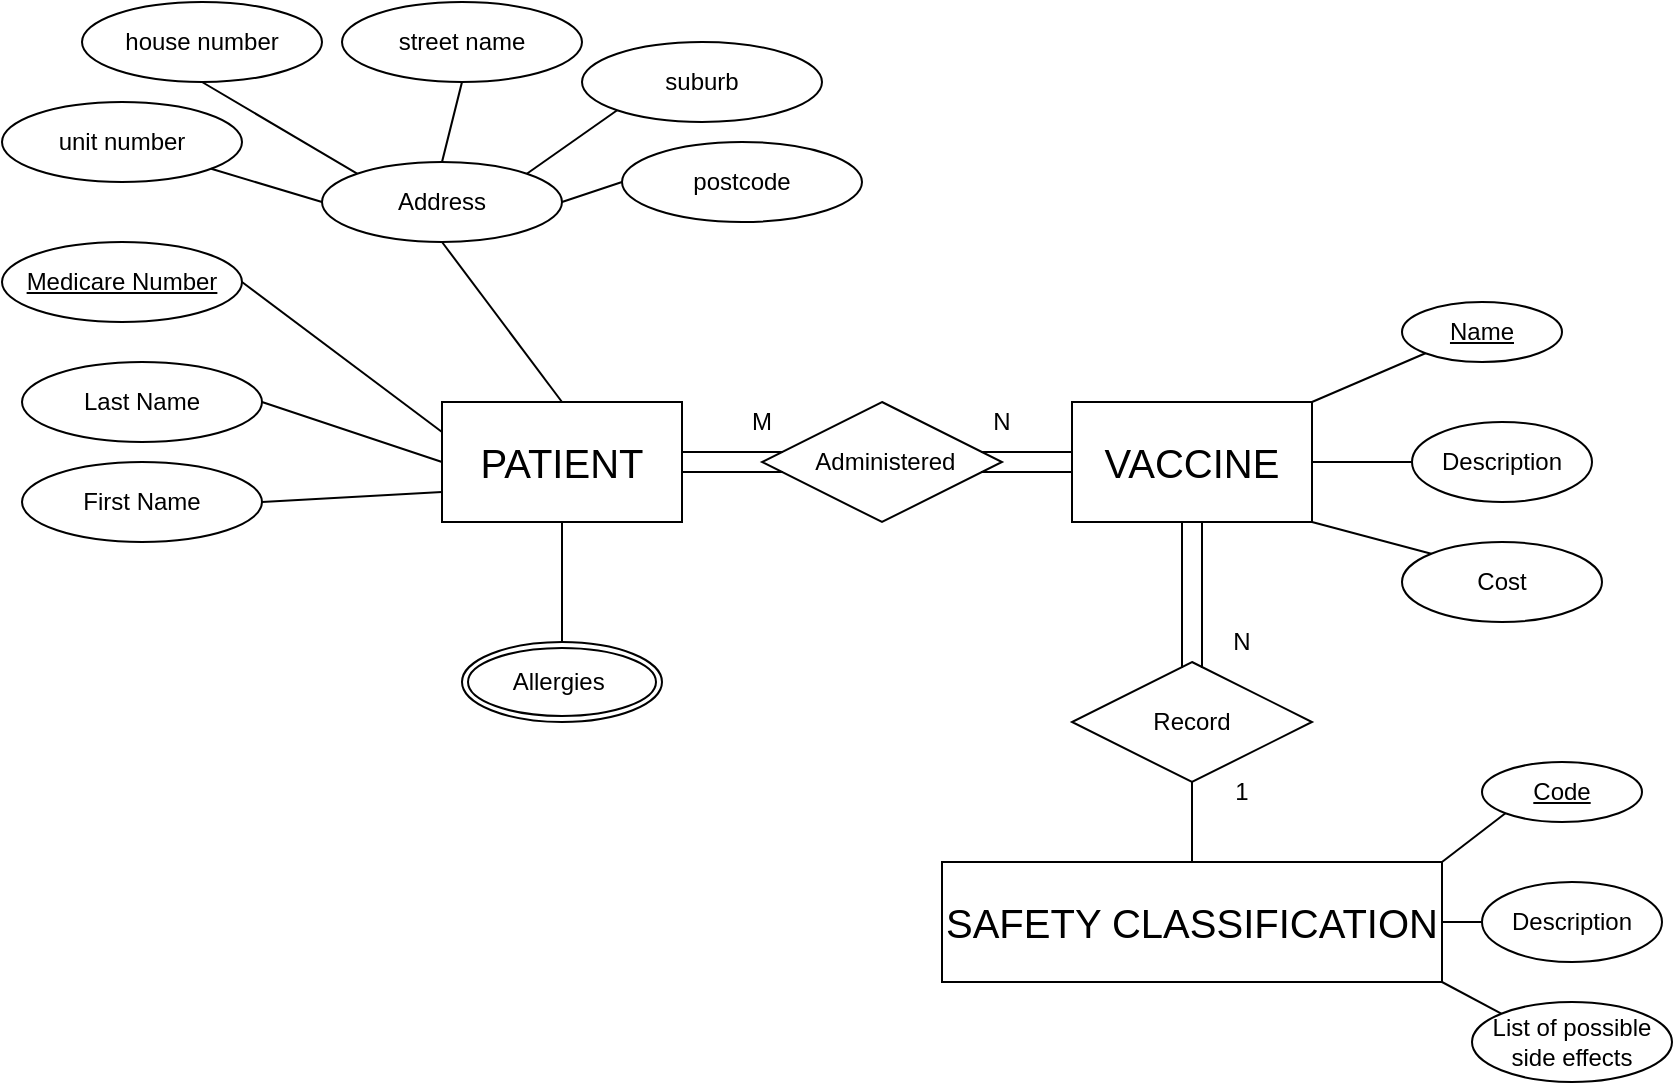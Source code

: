 <mxfile version="14.2.7" type="github" pages="4">
  <diagram id="R2lEEEUBdFMjLlhIrx00" name="Page-1">
    <mxGraphModel dx="1020" dy="1105" grid="1" gridSize="10" guides="1" tooltips="1" connect="1" arrows="1" fold="1" page="1" pageScale="1" pageWidth="850" pageHeight="1100" math="0" shadow="0" extFonts="Permanent Marker^https://fonts.googleapis.com/css?family=Permanent+Marker">
      <root>
        <mxCell id="0" />
        <mxCell id="1" parent="0" />
        <mxCell id="rW8Auu4vkXOJKk0zaXey-3" value="&lt;span style=&quot;text-align: left&quot;&gt;&lt;font style=&quot;font-size: 20px&quot;&gt;PATIENT&lt;/font&gt;&lt;/span&gt;" style="rounded=0;whiteSpace=wrap;html=1;" parent="1" vertex="1">
          <mxGeometry x="220" y="300" width="120" height="60" as="geometry" />
        </mxCell>
        <mxCell id="rW8Auu4vkXOJKk0zaXey-4" value="&lt;u&gt;Medicare Number&lt;/u&gt;" style="ellipse;whiteSpace=wrap;html=1;" parent="1" vertex="1">
          <mxGeometry y="220" width="120" height="40" as="geometry" />
        </mxCell>
        <mxCell id="rW8Auu4vkXOJKk0zaXey-5" value="" style="endArrow=none;html=1;entryX=1;entryY=0.5;entryDx=0;entryDy=0;exitX=0;exitY=0.25;exitDx=0;exitDy=0;" parent="1" source="rW8Auu4vkXOJKk0zaXey-3" target="rW8Auu4vkXOJKk0zaXey-4" edge="1">
          <mxGeometry width="50" height="50" relative="1" as="geometry">
            <mxPoint x="160" y="250" as="sourcePoint" />
            <mxPoint x="100" y="250" as="targetPoint" />
          </mxGeometry>
        </mxCell>
        <mxCell id="rW8Auu4vkXOJKk0zaXey-6" value="Last Name" style="ellipse;whiteSpace=wrap;html=1;" parent="1" vertex="1">
          <mxGeometry x="10" y="280" width="120" height="40" as="geometry" />
        </mxCell>
        <mxCell id="rW8Auu4vkXOJKk0zaXey-7" value="" style="endArrow=none;html=1;entryX=1;entryY=0.5;entryDx=0;entryDy=0;exitX=0;exitY=0.5;exitDx=0;exitDy=0;" parent="1" source="rW8Auu4vkXOJKk0zaXey-3" target="rW8Auu4vkXOJKk0zaXey-6" edge="1">
          <mxGeometry width="50" height="50" relative="1" as="geometry">
            <mxPoint x="160" y="310" as="sourcePoint" />
            <mxPoint x="150" y="310" as="targetPoint" />
          </mxGeometry>
        </mxCell>
        <mxCell id="rW8Auu4vkXOJKk0zaXey-8" value="First Name" style="ellipse;whiteSpace=wrap;html=1;" parent="1" vertex="1">
          <mxGeometry x="10" y="330" width="120" height="40" as="geometry" />
        </mxCell>
        <mxCell id="rW8Auu4vkXOJKk0zaXey-9" value="" style="endArrow=none;html=1;entryX=1;entryY=0.5;entryDx=0;entryDy=0;exitX=0;exitY=0.75;exitDx=0;exitDy=0;" parent="1" source="rW8Auu4vkXOJKk0zaXey-3" target="rW8Auu4vkXOJKk0zaXey-8" edge="1">
          <mxGeometry width="50" height="50" relative="1" as="geometry">
            <mxPoint x="140" y="410" as="sourcePoint" />
            <mxPoint x="152.426" y="365.858" as="targetPoint" />
          </mxGeometry>
        </mxCell>
        <mxCell id="rW8Auu4vkXOJKk0zaXey-10" value="Address" style="ellipse;whiteSpace=wrap;html=1;align=center;" parent="1" vertex="1">
          <mxGeometry x="160" y="180" width="120" height="40" as="geometry" />
        </mxCell>
        <mxCell id="rW8Auu4vkXOJKk0zaXey-11" value="" style="endArrow=none;html=1;entryX=0.5;entryY=1;entryDx=0;entryDy=0;exitX=0.5;exitY=0;exitDx=0;exitDy=0;" parent="1" source="rW8Auu4vkXOJKk0zaXey-3" target="rW8Auu4vkXOJKk0zaXey-10" edge="1">
          <mxGeometry width="50" height="50" relative="1" as="geometry">
            <mxPoint x="210" y="190" as="sourcePoint" />
            <mxPoint x="190" y="170" as="targetPoint" />
          </mxGeometry>
        </mxCell>
        <mxCell id="rW8Auu4vkXOJKk0zaXey-12" value="unit number" style="ellipse;whiteSpace=wrap;html=1;" parent="1" vertex="1">
          <mxGeometry y="150" width="120" height="40" as="geometry" />
        </mxCell>
        <mxCell id="rW8Auu4vkXOJKk0zaXey-13" value="" style="endArrow=none;html=1;exitX=0;exitY=0.5;exitDx=0;exitDy=0;" parent="1" source="rW8Auu4vkXOJKk0zaXey-10" target="rW8Auu4vkXOJKk0zaXey-12" edge="1">
          <mxGeometry width="50" height="50" relative="1" as="geometry">
            <mxPoint x="130" y="120" as="sourcePoint" />
            <mxPoint x="200" y="60" as="targetPoint" />
          </mxGeometry>
        </mxCell>
        <mxCell id="rW8Auu4vkXOJKk0zaXey-16" value="house number" style="ellipse;whiteSpace=wrap;html=1;" parent="1" vertex="1">
          <mxGeometry x="40" y="100" width="120" height="40" as="geometry" />
        </mxCell>
        <mxCell id="rW8Auu4vkXOJKk0zaXey-17" value="" style="endArrow=none;html=1;entryX=0.5;entryY=1;entryDx=0;entryDy=0;exitX=0;exitY=0;exitDx=0;exitDy=0;" parent="1" source="rW8Auu4vkXOJKk0zaXey-10" target="rW8Auu4vkXOJKk0zaXey-16" edge="1">
          <mxGeometry width="50" height="50" relative="1" as="geometry">
            <mxPoint x="270" y="120" as="sourcePoint" />
            <mxPoint x="340" y="60" as="targetPoint" />
          </mxGeometry>
        </mxCell>
        <mxCell id="rW8Auu4vkXOJKk0zaXey-18" value="street name" style="ellipse;whiteSpace=wrap;html=1;" parent="1" vertex="1">
          <mxGeometry x="170" y="100" width="120" height="40" as="geometry" />
        </mxCell>
        <mxCell id="rW8Auu4vkXOJKk0zaXey-19" value="" style="endArrow=none;html=1;entryX=0.5;entryY=1;entryDx=0;entryDy=0;exitX=0.5;exitY=0;exitDx=0;exitDy=0;" parent="1" source="rW8Auu4vkXOJKk0zaXey-10" target="rW8Auu4vkXOJKk0zaXey-18" edge="1">
          <mxGeometry width="50" height="50" relative="1" as="geometry">
            <mxPoint x="400" y="120" as="sourcePoint" />
            <mxPoint x="470" y="60" as="targetPoint" />
          </mxGeometry>
        </mxCell>
        <mxCell id="rW8Auu4vkXOJKk0zaXey-20" value="suburb" style="ellipse;whiteSpace=wrap;html=1;" parent="1" vertex="1">
          <mxGeometry x="290" y="120" width="120" height="40" as="geometry" />
        </mxCell>
        <mxCell id="rW8Auu4vkXOJKk0zaXey-21" value="" style="endArrow=none;html=1;entryX=0;entryY=1;entryDx=0;entryDy=0;exitX=1;exitY=0;exitDx=0;exitDy=0;" parent="1" source="rW8Auu4vkXOJKk0zaXey-10" target="rW8Auu4vkXOJKk0zaXey-20" edge="1">
          <mxGeometry width="50" height="50" relative="1" as="geometry">
            <mxPoint x="550" y="120" as="sourcePoint" />
            <mxPoint x="620" y="60" as="targetPoint" />
          </mxGeometry>
        </mxCell>
        <mxCell id="rW8Auu4vkXOJKk0zaXey-22" value="postcode" style="ellipse;whiteSpace=wrap;html=1;" parent="1" vertex="1">
          <mxGeometry x="310" y="170" width="120" height="40" as="geometry" />
        </mxCell>
        <mxCell id="rW8Auu4vkXOJKk0zaXey-23" value="" style="endArrow=none;html=1;entryX=0;entryY=0.5;entryDx=0;entryDy=0;exitX=1;exitY=0.5;exitDx=0;exitDy=0;" parent="1" source="rW8Auu4vkXOJKk0zaXey-10" target="rW8Auu4vkXOJKk0zaXey-22" edge="1">
          <mxGeometry width="50" height="50" relative="1" as="geometry">
            <mxPoint x="700" y="120" as="sourcePoint" />
            <mxPoint x="770" y="60" as="targetPoint" />
          </mxGeometry>
        </mxCell>
        <mxCell id="rW8Auu4vkXOJKk0zaXey-24" value="Allergies&amp;nbsp;" style="ellipse;shape=doubleEllipse;margin=3;whiteSpace=wrap;html=1;align=center;" parent="1" vertex="1">
          <mxGeometry x="230" y="420" width="100" height="40" as="geometry" />
        </mxCell>
        <mxCell id="rW8Auu4vkXOJKk0zaXey-27" value="" style="endArrow=none;html=1;entryX=0.5;entryY=0;entryDx=0;entryDy=0;exitX=0.5;exitY=1;exitDx=0;exitDy=0;" parent="1" source="rW8Auu4vkXOJKk0zaXey-3" target="rW8Auu4vkXOJKk0zaXey-24" edge="1">
          <mxGeometry width="50" height="50" relative="1" as="geometry">
            <mxPoint x="230" y="355" as="sourcePoint" />
            <mxPoint x="140" y="360" as="targetPoint" />
          </mxGeometry>
        </mxCell>
        <mxCell id="rW8Auu4vkXOJKk0zaXey-29" value="&lt;span style=&quot;text-align: left&quot;&gt;&lt;font style=&quot;font-size: 20px&quot;&gt;VACCINE&lt;/font&gt;&lt;/span&gt;" style="whiteSpace=wrap;html=1;align=center;" parent="1" vertex="1">
          <mxGeometry x="535" y="300" width="120" height="60" as="geometry" />
        </mxCell>
        <mxCell id="rW8Auu4vkXOJKk0zaXey-30" value="&lt;u&gt;Name&lt;/u&gt;" style="ellipse;whiteSpace=wrap;html=1;" parent="1" vertex="1">
          <mxGeometry x="700" y="250" width="80" height="30" as="geometry" />
        </mxCell>
        <mxCell id="rW8Auu4vkXOJKk0zaXey-31" value="" style="endArrow=none;html=1;entryX=0;entryY=1;entryDx=0;entryDy=0;exitX=1;exitY=0;exitDx=0;exitDy=0;" parent="1" source="rW8Auu4vkXOJKk0zaXey-29" target="rW8Auu4vkXOJKk0zaXey-30" edge="1">
          <mxGeometry width="50" height="50" relative="1" as="geometry">
            <mxPoint x="620" y="345.86" as="sourcePoint" />
            <mxPoint x="657.574" y="300.002" as="targetPoint" />
          </mxGeometry>
        </mxCell>
        <mxCell id="rW8Auu4vkXOJKk0zaXey-32" value="" style="endArrow=none;html=1;entryX=1;entryY=0.5;entryDx=0;entryDy=0;exitX=0;exitY=0.5;exitDx=0;exitDy=0;" parent="1" source="rW8Auu4vkXOJKk0zaXey-34" target="rW8Auu4vkXOJKk0zaXey-29" edge="1">
          <mxGeometry width="50" height="50" relative="1" as="geometry">
            <mxPoint x="740" y="330" as="sourcePoint" />
            <mxPoint x="730" y="360" as="targetPoint" />
          </mxGeometry>
        </mxCell>
        <mxCell id="rW8Auu4vkXOJKk0zaXey-34" value="Description" style="ellipse;whiteSpace=wrap;html=1;" parent="1" vertex="1">
          <mxGeometry x="705" y="310" width="90" height="40" as="geometry" />
        </mxCell>
        <mxCell id="rW8Auu4vkXOJKk0zaXey-36" value="Cost" style="ellipse;whiteSpace=wrap;html=1;" parent="1" vertex="1">
          <mxGeometry x="700" y="370" width="100" height="40" as="geometry" />
        </mxCell>
        <mxCell id="rW8Auu4vkXOJKk0zaXey-37" value="" style="endArrow=none;html=1;entryX=0;entryY=0;entryDx=0;entryDy=0;exitX=1;exitY=1;exitDx=0;exitDy=0;" parent="1" source="rW8Auu4vkXOJKk0zaXey-29" target="rW8Auu4vkXOJKk0zaXey-36" edge="1">
          <mxGeometry width="50" height="50" relative="1" as="geometry">
            <mxPoint x="640" y="430" as="sourcePoint" />
            <mxPoint x="690" y="380" as="targetPoint" />
          </mxGeometry>
        </mxCell>
        <mxCell id="rW8Auu4vkXOJKk0zaXey-39" value="&lt;span style=&quot;text-align: left&quot;&gt;&lt;font style=&quot;font-size: 20px&quot;&gt;SAFETY CLASSIFICATION&lt;/font&gt;&lt;/span&gt;" style="whiteSpace=wrap;html=1;align=center;" parent="1" vertex="1">
          <mxGeometry x="470" y="530" width="250" height="60" as="geometry" />
        </mxCell>
        <mxCell id="rW8Auu4vkXOJKk0zaXey-40" value="&lt;u&gt;Code&lt;/u&gt;" style="ellipse;whiteSpace=wrap;html=1;" parent="1" vertex="1">
          <mxGeometry x="740" y="480" width="80" height="30" as="geometry" />
        </mxCell>
        <mxCell id="rW8Auu4vkXOJKk0zaXey-41" value="" style="endArrow=none;html=1;entryX=0;entryY=1;entryDx=0;entryDy=0;exitX=1;exitY=0;exitDx=0;exitDy=0;" parent="1" source="rW8Auu4vkXOJKk0zaXey-39" target="rW8Auu4vkXOJKk0zaXey-40" edge="1">
          <mxGeometry width="50" height="50" relative="1" as="geometry">
            <mxPoint x="710" y="530" as="sourcePoint" />
            <mxPoint x="677.574" y="530.002" as="targetPoint" />
          </mxGeometry>
        </mxCell>
        <mxCell id="rW8Auu4vkXOJKk0zaXey-42" value="" style="endArrow=none;html=1;entryX=1;entryY=0.5;entryDx=0;entryDy=0;exitX=0;exitY=0.5;exitDx=0;exitDy=0;" parent="1" source="rW8Auu4vkXOJKk0zaXey-43" target="rW8Auu4vkXOJKk0zaXey-39" edge="1">
          <mxGeometry width="50" height="50" relative="1" as="geometry">
            <mxPoint x="760" y="560" as="sourcePoint" />
            <mxPoint x="710" y="560" as="targetPoint" />
          </mxGeometry>
        </mxCell>
        <mxCell id="rW8Auu4vkXOJKk0zaXey-43" value="Description" style="ellipse;whiteSpace=wrap;html=1;" parent="1" vertex="1">
          <mxGeometry x="740" y="540" width="90" height="40" as="geometry" />
        </mxCell>
        <mxCell id="rW8Auu4vkXOJKk0zaXey-44" value="List of possible side effects" style="ellipse;whiteSpace=wrap;html=1;" parent="1" vertex="1">
          <mxGeometry x="735" y="600" width="100" height="40" as="geometry" />
        </mxCell>
        <mxCell id="rW8Auu4vkXOJKk0zaXey-45" value="" style="endArrow=none;html=1;entryX=0;entryY=0;entryDx=0;entryDy=0;exitX=1;exitY=1;exitDx=0;exitDy=0;" parent="1" source="rW8Auu4vkXOJKk0zaXey-39" target="rW8Auu4vkXOJKk0zaXey-44" edge="1">
          <mxGeometry width="50" height="50" relative="1" as="geometry">
            <mxPoint x="710" y="590" as="sourcePoint" />
            <mxPoint x="710" y="610" as="targetPoint" />
          </mxGeometry>
        </mxCell>
        <mxCell id="rW8Auu4vkXOJKk0zaXey-46" value="Record" style="shape=rhombus;perimeter=rhombusPerimeter;whiteSpace=wrap;html=1;align=center;" parent="1" vertex="1">
          <mxGeometry x="535" y="430" width="120" height="60" as="geometry" />
        </mxCell>
        <mxCell id="rW8Auu4vkXOJKk0zaXey-47" value="" style="endArrow=none;html=1;rounded=0;entryX=0.5;entryY=1;entryDx=0;entryDy=0;exitX=0.5;exitY=0;exitDx=0;exitDy=0;" parent="1" source="rW8Auu4vkXOJKk0zaXey-39" target="rW8Auu4vkXOJKk0zaXey-46" edge="1">
          <mxGeometry relative="1" as="geometry">
            <mxPoint x="450" y="494.58" as="sourcePoint" />
            <mxPoint x="610" y="494.58" as="targetPoint" />
          </mxGeometry>
        </mxCell>
        <mxCell id="rW8Auu4vkXOJKk0zaXey-48" value="" style="shape=partialRectangle;whiteSpace=wrap;html=1;left=0;right=0;fillColor=none;rotation=-90;" parent="1" vertex="1">
          <mxGeometry x="558.75" y="391.25" width="72.5" height="10" as="geometry" />
        </mxCell>
        <mxCell id="rW8Auu4vkXOJKk0zaXey-49" value="N" style="text;html=1;strokeColor=none;fillColor=none;align=center;verticalAlign=middle;whiteSpace=wrap;rounded=0;" parent="1" vertex="1">
          <mxGeometry x="600" y="410" width="40" height="20" as="geometry" />
        </mxCell>
        <mxCell id="rW8Auu4vkXOJKk0zaXey-50" value="1" style="text;html=1;strokeColor=none;fillColor=none;align=center;verticalAlign=middle;whiteSpace=wrap;rounded=0;" parent="1" vertex="1">
          <mxGeometry x="600" y="485" width="40" height="20" as="geometry" />
        </mxCell>
        <mxCell id="rW8Auu4vkXOJKk0zaXey-51" value="&amp;nbsp;Administered" style="shape=rhombus;perimeter=rhombusPerimeter;whiteSpace=wrap;html=1;align=center;" parent="1" vertex="1">
          <mxGeometry x="380" y="300" width="120" height="60" as="geometry" />
        </mxCell>
        <mxCell id="rW8Auu4vkXOJKk0zaXey-52" value="" style="shape=partialRectangle;whiteSpace=wrap;html=1;left=0;right=0;fillColor=none;rotation=0;" parent="1" vertex="1">
          <mxGeometry x="340" y="325" width="50" height="10" as="geometry" />
        </mxCell>
        <mxCell id="rW8Auu4vkXOJKk0zaXey-53" value="M" style="text;html=1;strokeColor=none;fillColor=none;align=center;verticalAlign=middle;whiteSpace=wrap;rounded=0;" parent="1" vertex="1">
          <mxGeometry x="360" y="300" width="40" height="20" as="geometry" />
        </mxCell>
        <mxCell id="rW8Auu4vkXOJKk0zaXey-54" value="" style="shape=partialRectangle;whiteSpace=wrap;html=1;left=0;right=0;fillColor=none;rotation=0;" parent="1" vertex="1">
          <mxGeometry x="490" y="325" width="45" height="10" as="geometry" />
        </mxCell>
        <mxCell id="rW8Auu4vkXOJKk0zaXey-55" value="N" style="text;html=1;strokeColor=none;fillColor=none;align=center;verticalAlign=middle;whiteSpace=wrap;rounded=0;" parent="1" vertex="1">
          <mxGeometry x="480" y="300" width="40" height="20" as="geometry" />
        </mxCell>
      </root>
    </mxGraphModel>
  </diagram>
  <diagram id="H8OV7RG9JO66p5elaApx" name="Page-2">
    <mxGraphModel dx="1020" dy="1105" grid="1" gridSize="10" guides="1" tooltips="1" connect="1" arrows="1" fold="1" page="1" pageScale="1" pageWidth="827" pageHeight="1169" math="0" shadow="0">
      <root>
        <mxCell id="w_XGmlsMUHRh3zgrwPUc-0" />
        <mxCell id="w_XGmlsMUHRh3zgrwPUc-1" parent="w_XGmlsMUHRh3zgrwPUc-0" />
        <mxCell id="vE5yQN3OnopGvEvDBlkU-0" value="&lt;div style=&quot;text-align: left&quot;&gt;&lt;span style=&quot;font-size: 20px&quot;&gt;MEMBER&lt;/span&gt;&lt;/div&gt;" style="rounded=0;whiteSpace=wrap;html=1;" parent="w_XGmlsMUHRh3zgrwPUc-1" vertex="1">
          <mxGeometry x="220" y="300" width="120" height="60" as="geometry" />
        </mxCell>
        <mxCell id="vE5yQN3OnopGvEvDBlkU-1" value="&lt;u&gt;ID number&lt;/u&gt;" style="ellipse;whiteSpace=wrap;html=1;" parent="w_XGmlsMUHRh3zgrwPUc-1" vertex="1">
          <mxGeometry x="10" y="230" width="120" height="40" as="geometry" />
        </mxCell>
        <mxCell id="vE5yQN3OnopGvEvDBlkU-2" value="" style="endArrow=none;html=1;entryX=1;entryY=0.5;entryDx=0;entryDy=0;exitX=0;exitY=0.25;exitDx=0;exitDy=0;" parent="w_XGmlsMUHRh3zgrwPUc-1" source="vE5yQN3OnopGvEvDBlkU-0" target="vE5yQN3OnopGvEvDBlkU-1" edge="1">
          <mxGeometry width="50" height="50" relative="1" as="geometry">
            <mxPoint x="160" y="250" as="sourcePoint" />
            <mxPoint x="100" y="250" as="targetPoint" />
          </mxGeometry>
        </mxCell>
        <mxCell id="vE5yQN3OnopGvEvDBlkU-3" value="Date of birth" style="ellipse;whiteSpace=wrap;html=1;" parent="w_XGmlsMUHRh3zgrwPUc-1" vertex="1">
          <mxGeometry x="10" y="280" width="120" height="40" as="geometry" />
        </mxCell>
        <mxCell id="vE5yQN3OnopGvEvDBlkU-4" value="" style="endArrow=none;html=1;entryX=1;entryY=0.5;entryDx=0;entryDy=0;exitX=0;exitY=0.5;exitDx=0;exitDy=0;" parent="w_XGmlsMUHRh3zgrwPUc-1" source="vE5yQN3OnopGvEvDBlkU-0" target="vE5yQN3OnopGvEvDBlkU-3" edge="1">
          <mxGeometry width="50" height="50" relative="1" as="geometry">
            <mxPoint x="160" y="310" as="sourcePoint" />
            <mxPoint x="150" y="310" as="targetPoint" />
          </mxGeometry>
        </mxCell>
        <mxCell id="vE5yQN3OnopGvEvDBlkU-5" value="Emaill address" style="ellipse;whiteSpace=wrap;html=1;" parent="w_XGmlsMUHRh3zgrwPUc-1" vertex="1">
          <mxGeometry x="10" y="335" width="120" height="40" as="geometry" />
        </mxCell>
        <mxCell id="vE5yQN3OnopGvEvDBlkU-6" value="" style="endArrow=none;html=1;entryX=1;entryY=0.5;entryDx=0;entryDy=0;exitX=0;exitY=0.75;exitDx=0;exitDy=0;" parent="w_XGmlsMUHRh3zgrwPUc-1" source="vE5yQN3OnopGvEvDBlkU-0" target="vE5yQN3OnopGvEvDBlkU-5" edge="1">
          <mxGeometry width="50" height="50" relative="1" as="geometry">
            <mxPoint x="140" y="410" as="sourcePoint" />
            <mxPoint x="152.426" y="365.858" as="targetPoint" />
          </mxGeometry>
        </mxCell>
        <mxCell id="vE5yQN3OnopGvEvDBlkU-7" value="&lt;u&gt;Full name&lt;/u&gt;" style="ellipse;whiteSpace=wrap;html=1;align=center;" parent="w_XGmlsMUHRh3zgrwPUc-1" vertex="1">
          <mxGeometry x="160" y="180" width="120" height="40" as="geometry" />
        </mxCell>
        <mxCell id="vE5yQN3OnopGvEvDBlkU-8" value="" style="endArrow=none;html=1;entryX=0.5;entryY=1;entryDx=0;entryDy=0;exitX=0.5;exitY=0;exitDx=0;exitDy=0;" parent="w_XGmlsMUHRh3zgrwPUc-1" source="vE5yQN3OnopGvEvDBlkU-0" target="vE5yQN3OnopGvEvDBlkU-7" edge="1">
          <mxGeometry width="50" height="50" relative="1" as="geometry">
            <mxPoint x="210" y="190" as="sourcePoint" />
            <mxPoint x="190" y="170" as="targetPoint" />
          </mxGeometry>
        </mxCell>
        <mxCell id="vE5yQN3OnopGvEvDBlkU-9" value="First name" style="ellipse;whiteSpace=wrap;html=1;" parent="w_XGmlsMUHRh3zgrwPUc-1" vertex="1">
          <mxGeometry y="150" width="120" height="40" as="geometry" />
        </mxCell>
        <mxCell id="vE5yQN3OnopGvEvDBlkU-10" value="" style="endArrow=none;html=1;exitX=0;exitY=0.5;exitDx=0;exitDy=0;" parent="w_XGmlsMUHRh3zgrwPUc-1" source="vE5yQN3OnopGvEvDBlkU-7" target="vE5yQN3OnopGvEvDBlkU-9" edge="1">
          <mxGeometry width="50" height="50" relative="1" as="geometry">
            <mxPoint x="130" y="120" as="sourcePoint" />
            <mxPoint x="200" y="60" as="targetPoint" />
          </mxGeometry>
        </mxCell>
        <mxCell id="vE5yQN3OnopGvEvDBlkU-11" value="Last name" style="ellipse;whiteSpace=wrap;html=1;" parent="w_XGmlsMUHRh3zgrwPUc-1" vertex="1">
          <mxGeometry x="70" y="100" width="120" height="40" as="geometry" />
        </mxCell>
        <mxCell id="vE5yQN3OnopGvEvDBlkU-12" value="" style="endArrow=none;html=1;entryX=0.5;entryY=1;entryDx=0;entryDy=0;exitX=0;exitY=0;exitDx=0;exitDy=0;" parent="w_XGmlsMUHRh3zgrwPUc-1" source="vE5yQN3OnopGvEvDBlkU-7" target="vE5yQN3OnopGvEvDBlkU-11" edge="1">
          <mxGeometry width="50" height="50" relative="1" as="geometry">
            <mxPoint x="270" y="120" as="sourcePoint" />
            <mxPoint x="340" y="60" as="targetPoint" />
          </mxGeometry>
        </mxCell>
        <mxCell id="vE5yQN3OnopGvEvDBlkU-13" value="Suffix" style="ellipse;whiteSpace=wrap;html=1;" parent="w_XGmlsMUHRh3zgrwPUc-1" vertex="1">
          <mxGeometry x="210" y="90" width="120" height="40" as="geometry" />
        </mxCell>
        <mxCell id="vE5yQN3OnopGvEvDBlkU-14" value="" style="endArrow=none;html=1;entryX=0.5;entryY=1;entryDx=0;entryDy=0;exitX=0.5;exitY=0;exitDx=0;exitDy=0;" parent="w_XGmlsMUHRh3zgrwPUc-1" source="vE5yQN3OnopGvEvDBlkU-7" target="vE5yQN3OnopGvEvDBlkU-13" edge="1">
          <mxGeometry width="50" height="50" relative="1" as="geometry">
            <mxPoint x="400" y="120" as="sourcePoint" />
            <mxPoint x="470" y="60" as="targetPoint" />
          </mxGeometry>
        </mxCell>
        <mxCell id="vE5yQN3OnopGvEvDBlkU-19" value="WhatsAPP ID" style="ellipse;whiteSpace=wrap;html=1;" parent="w_XGmlsMUHRh3zgrwPUc-1" vertex="1">
          <mxGeometry x="80" y="391.25" width="100" height="40" as="geometry" />
        </mxCell>
        <mxCell id="vE5yQN3OnopGvEvDBlkU-20" value="" style="endArrow=none;html=1;entryX=0.5;entryY=0;entryDx=0;entryDy=0;exitX=0.5;exitY=1;exitDx=0;exitDy=0;" parent="w_XGmlsMUHRh3zgrwPUc-1" source="vE5yQN3OnopGvEvDBlkU-0" target="vE5yQN3OnopGvEvDBlkU-19" edge="1">
          <mxGeometry width="50" height="50" relative="1" as="geometry">
            <mxPoint x="230" y="355" as="sourcePoint" />
            <mxPoint x="140" y="360" as="targetPoint" />
          </mxGeometry>
        </mxCell>
        <mxCell id="vE5yQN3OnopGvEvDBlkU-21" value="&lt;span style=&quot;text-align: left&quot;&gt;&lt;font style=&quot;font-size: 20px&quot;&gt;TRIP&lt;/font&gt;&lt;/span&gt;" style="whiteSpace=wrap;html=1;align=center;" parent="w_XGmlsMUHRh3zgrwPUc-1" vertex="1">
          <mxGeometry x="535" y="300" width="120" height="60" as="geometry" />
        </mxCell>
        <mxCell id="vE5yQN3OnopGvEvDBlkU-22" value="&lt;u&gt;Name&lt;/u&gt;" style="ellipse;whiteSpace=wrap;html=1;" parent="w_XGmlsMUHRh3zgrwPUc-1" vertex="1">
          <mxGeometry x="700" y="250" width="80" height="30" as="geometry" />
        </mxCell>
        <mxCell id="vE5yQN3OnopGvEvDBlkU-23" value="" style="endArrow=none;html=1;entryX=0;entryY=1;entryDx=0;entryDy=0;exitX=1;exitY=0;exitDx=0;exitDy=0;" parent="w_XGmlsMUHRh3zgrwPUc-1" source="vE5yQN3OnopGvEvDBlkU-21" target="vE5yQN3OnopGvEvDBlkU-22" edge="1">
          <mxGeometry width="50" height="50" relative="1" as="geometry">
            <mxPoint x="620" y="345.86" as="sourcePoint" />
            <mxPoint x="657.574" y="300.002" as="targetPoint" />
          </mxGeometry>
        </mxCell>
        <mxCell id="vE5yQN3OnopGvEvDBlkU-24" value="" style="endArrow=none;html=1;entryX=1;entryY=0.5;entryDx=0;entryDy=0;exitX=0;exitY=0.5;exitDx=0;exitDy=0;" parent="w_XGmlsMUHRh3zgrwPUc-1" source="vE5yQN3OnopGvEvDBlkU-25" target="vE5yQN3OnopGvEvDBlkU-21" edge="1">
          <mxGeometry width="50" height="50" relative="1" as="geometry">
            <mxPoint x="740" y="330" as="sourcePoint" />
            <mxPoint x="730" y="360" as="targetPoint" />
          </mxGeometry>
        </mxCell>
        <mxCell id="vE5yQN3OnopGvEvDBlkU-25" value="Description" style="ellipse;whiteSpace=wrap;html=1;" parent="w_XGmlsMUHRh3zgrwPUc-1" vertex="1">
          <mxGeometry x="705" y="310" width="90" height="40" as="geometry" />
        </mxCell>
        <mxCell id="vE5yQN3OnopGvEvDBlkU-26" value="Cost" style="ellipse;whiteSpace=wrap;html=1;" parent="w_XGmlsMUHRh3zgrwPUc-1" vertex="1">
          <mxGeometry x="700" y="370" width="100" height="40" as="geometry" />
        </mxCell>
        <mxCell id="vE5yQN3OnopGvEvDBlkU-27" value="" style="endArrow=none;html=1;entryX=0;entryY=0;entryDx=0;entryDy=0;exitX=1;exitY=1;exitDx=0;exitDy=0;" parent="w_XGmlsMUHRh3zgrwPUc-1" source="vE5yQN3OnopGvEvDBlkU-21" target="vE5yQN3OnopGvEvDBlkU-26" edge="1">
          <mxGeometry width="50" height="50" relative="1" as="geometry">
            <mxPoint x="640" y="430" as="sourcePoint" />
            <mxPoint x="690" y="380" as="targetPoint" />
          </mxGeometry>
        </mxCell>
        <mxCell id="vE5yQN3OnopGvEvDBlkU-28" value="&lt;div style=&quot;text-align: left&quot;&gt;&lt;span style=&quot;font-size: 20px&quot;&gt;Luggage&lt;/span&gt;&lt;/div&gt;" style="whiteSpace=wrap;html=1;align=center;" parent="w_XGmlsMUHRh3zgrwPUc-1" vertex="1">
          <mxGeometry x="408.5" y="510" width="140" height="60" as="geometry" />
        </mxCell>
        <mxCell id="vE5yQN3OnopGvEvDBlkU-29" value="&lt;u&gt;Name&lt;/u&gt;" style="ellipse;whiteSpace=wrap;html=1;" parent="w_XGmlsMUHRh3zgrwPUc-1" vertex="1">
          <mxGeometry x="280" y="550" width="80" height="30" as="geometry" />
        </mxCell>
        <mxCell id="vE5yQN3OnopGvEvDBlkU-30" value="" style="endArrow=none;html=1;entryX=1;entryY=0.5;entryDx=0;entryDy=0;exitX=0;exitY=0.5;exitDx=0;exitDy=0;" parent="w_XGmlsMUHRh3zgrwPUc-1" source="vE5yQN3OnopGvEvDBlkU-28" target="vE5yQN3OnopGvEvDBlkU-29" edge="1">
          <mxGeometry width="50" height="50" relative="1" as="geometry">
            <mxPoint x="577.5" y="514.39" as="sourcePoint" />
            <mxPoint x="579.216" y="509.997" as="targetPoint" />
          </mxGeometry>
        </mxCell>
        <mxCell id="vE5yQN3OnopGvEvDBlkU-31" value="" style="endArrow=none;html=1;entryX=1;entryY=0.5;entryDx=0;entryDy=0;exitX=0;exitY=0.5;exitDx=0;exitDy=0;" parent="w_XGmlsMUHRh3zgrwPUc-1" source="vE5yQN3OnopGvEvDBlkU-32" target="vE5yQN3OnopGvEvDBlkU-28" edge="1">
          <mxGeometry width="50" height="50" relative="1" as="geometry">
            <mxPoint x="627.5" y="544.39" as="sourcePoint" />
            <mxPoint x="577.5" y="544.39" as="targetPoint" />
          </mxGeometry>
        </mxCell>
        <mxCell id="vE5yQN3OnopGvEvDBlkU-32" value="Trip Name" style="ellipse;whiteSpace=wrap;html=1;" parent="w_XGmlsMUHRh3zgrwPUc-1" vertex="1">
          <mxGeometry x="565" y="550" width="90" height="40" as="geometry" />
        </mxCell>
        <mxCell id="vE5yQN3OnopGvEvDBlkU-33" value="List of&amp;nbsp; items" style="ellipse;whiteSpace=wrap;html=1;" parent="w_XGmlsMUHRh3zgrwPUc-1" vertex="1">
          <mxGeometry x="520" y="600" width="100" height="40" as="geometry" />
        </mxCell>
        <mxCell id="vE5yQN3OnopGvEvDBlkU-34" value="" style="endArrow=none;html=1;entryX=0;entryY=0;entryDx=0;entryDy=0;exitX=1;exitY=1;exitDx=0;exitDy=0;" parent="w_XGmlsMUHRh3zgrwPUc-1" source="vE5yQN3OnopGvEvDBlkU-28" target="vE5yQN3OnopGvEvDBlkU-33" edge="1">
          <mxGeometry width="50" height="50" relative="1" as="geometry">
            <mxPoint x="577.5" y="574.39" as="sourcePoint" />
            <mxPoint x="577.5" y="594.39" as="targetPoint" />
          </mxGeometry>
        </mxCell>
        <mxCell id="vE5yQN3OnopGvEvDBlkU-40" value="Pack" style="shape=rhombus;perimeter=rhombusPerimeter;whiteSpace=wrap;html=1;align=center;" parent="w_XGmlsMUHRh3zgrwPUc-1" vertex="1">
          <mxGeometry x="294" y="391.25" width="120" height="60" as="geometry" />
        </mxCell>
        <mxCell id="vE5yQN3OnopGvEvDBlkU-45" value="" style="endArrow=none;html=1;exitX=0.5;exitY=1;exitDx=0;exitDy=0;entryX=0.25;entryY=0;entryDx=0;entryDy=0;" parent="w_XGmlsMUHRh3zgrwPUc-1" source="vE5yQN3OnopGvEvDBlkU-46" target="vE5yQN3OnopGvEvDBlkU-21" edge="1">
          <mxGeometry width="50" height="50" relative="1" as="geometry">
            <mxPoint x="632.5" y="180" as="sourcePoint" />
            <mxPoint x="540" y="190" as="targetPoint" />
          </mxGeometry>
        </mxCell>
        <mxCell id="vE5yQN3OnopGvEvDBlkU-46" value="Itinerary" style="ellipse;whiteSpace=wrap;html=1;" parent="w_XGmlsMUHRh3zgrwPUc-1" vertex="1">
          <mxGeometry x="480" y="220" width="90" height="40" as="geometry" />
        </mxCell>
        <mxCell id="vE5yQN3OnopGvEvDBlkU-47" value="Desination" style="ellipse;whiteSpace=wrap;html=1;" parent="w_XGmlsMUHRh3zgrwPUc-1" vertex="1">
          <mxGeometry x="592.5" y="220" width="100" height="40" as="geometry" />
        </mxCell>
        <mxCell id="vE5yQN3OnopGvEvDBlkU-48" value="" style="endArrow=none;html=1;entryX=0.5;entryY=1;entryDx=0;entryDy=0;exitX=0.75;exitY=0;exitDx=0;exitDy=0;" parent="w_XGmlsMUHRh3zgrwPUc-1" source="vE5yQN3OnopGvEvDBlkU-21" target="vE5yQN3OnopGvEvDBlkU-47" edge="1">
          <mxGeometry width="50" height="50" relative="1" as="geometry">
            <mxPoint x="547.5" y="210" as="sourcePoint" />
            <mxPoint x="582.5" y="230" as="targetPoint" />
          </mxGeometry>
        </mxCell>
        <mxCell id="vE5yQN3OnopGvEvDBlkU-50" value="Color" style="ellipse;whiteSpace=wrap;html=1;" parent="w_XGmlsMUHRh3zgrwPUc-1" vertex="1">
          <mxGeometry x="309" y="600" width="90" height="40" as="geometry" />
        </mxCell>
        <mxCell id="vE5yQN3OnopGvEvDBlkU-51" value="Size" style="ellipse;whiteSpace=wrap;html=1;" parent="w_XGmlsMUHRh3zgrwPUc-1" vertex="1">
          <mxGeometry x="414" y="600" width="90" height="40" as="geometry" />
        </mxCell>
        <mxCell id="vE5yQN3OnopGvEvDBlkU-53" value="" style="endArrow=none;html=1;exitX=0.5;exitY=0;exitDx=0;exitDy=0;entryX=0.25;entryY=1;entryDx=0;entryDy=0;" parent="w_XGmlsMUHRh3zgrwPUc-1" source="vE5yQN3OnopGvEvDBlkU-50" target="vE5yQN3OnopGvEvDBlkU-28" edge="1">
          <mxGeometry width="50" height="50" relative="1" as="geometry">
            <mxPoint x="257.5" y="554.39" as="sourcePoint" />
            <mxPoint x="307.5" y="504.39" as="targetPoint" />
          </mxGeometry>
        </mxCell>
        <mxCell id="vE5yQN3OnopGvEvDBlkU-54" value="" style="endArrow=none;html=1;exitX=0.5;exitY=0;exitDx=0;exitDy=0;entryX=0.75;entryY=1;entryDx=0;entryDy=0;" parent="w_XGmlsMUHRh3zgrwPUc-1" source="vE5yQN3OnopGvEvDBlkU-51" target="vE5yQN3OnopGvEvDBlkU-28" edge="1">
          <mxGeometry width="50" height="50" relative="1" as="geometry">
            <mxPoint x="257.5" y="554.39" as="sourcePoint" />
            <mxPoint x="307.5" y="504.39" as="targetPoint" />
          </mxGeometry>
        </mxCell>
        <mxCell id="vE5yQN3OnopGvEvDBlkU-60" value="Travel" style="shape=rhombus;perimeter=rhombusPerimeter;whiteSpace=wrap;html=1;align=center;" parent="w_XGmlsMUHRh3zgrwPUc-1" vertex="1">
          <mxGeometry x="367.5" y="300" width="120" height="60" as="geometry" />
        </mxCell>
        <mxCell id="vE5yQN3OnopGvEvDBlkU-62" value="" style="shape=link;html=1;rounded=0;" parent="w_XGmlsMUHRh3zgrwPUc-1" edge="1">
          <mxGeometry relative="1" as="geometry">
            <mxPoint x="370" y="328" as="sourcePoint" />
            <mxPoint x="340" y="328" as="targetPoint" />
          </mxGeometry>
        </mxCell>
        <mxCell id="vE5yQN3OnopGvEvDBlkU-63" value="M" style="text;html=1;strokeColor=none;fillColor=none;align=center;verticalAlign=middle;whiteSpace=wrap;rounded=0;" parent="w_XGmlsMUHRh3zgrwPUc-1" vertex="1">
          <mxGeometry x="350" y="300" width="40" height="20" as="geometry" />
        </mxCell>
        <mxCell id="vE5yQN3OnopGvEvDBlkU-64" value="N" style="text;html=1;strokeColor=none;fillColor=none;align=center;verticalAlign=middle;whiteSpace=wrap;rounded=0;" parent="w_XGmlsMUHRh3zgrwPUc-1" vertex="1">
          <mxGeometry x="470" y="310" width="40" height="20" as="geometry" />
        </mxCell>
        <mxCell id="riUQBC11pBbGQxea4Kfs-3" value="" style="shape=link;html=1;rounded=0;entryX=-0.002;entryY=0.467;entryDx=0;entryDy=0;entryPerimeter=0;exitX=1;exitY=0.5;exitDx=0;exitDy=0;" parent="w_XGmlsMUHRh3zgrwPUc-1" source="vE5yQN3OnopGvEvDBlkU-60" target="vE5yQN3OnopGvEvDBlkU-21" edge="1">
          <mxGeometry relative="1" as="geometry">
            <mxPoint x="480" y="329.92" as="sourcePoint" />
            <mxPoint x="540" y="329.92" as="targetPoint" />
          </mxGeometry>
        </mxCell>
        <mxCell id="riUQBC11pBbGQxea4Kfs-6" value="" style="shape=link;html=1;rounded=0;entryX=0;entryY=0;entryDx=0;entryDy=0;exitX=0.5;exitY=1;exitDx=0;exitDy=0;" parent="w_XGmlsMUHRh3zgrwPUc-1" source="vE5yQN3OnopGvEvDBlkU-40" target="vE5yQN3OnopGvEvDBlkU-28" edge="1">
          <mxGeometry relative="1" as="geometry">
            <mxPoint x="200" y="480" as="sourcePoint" />
            <mxPoint x="360" y="480" as="targetPoint" />
          </mxGeometry>
        </mxCell>
        <mxCell id="riUQBC11pBbGQxea4Kfs-7" value="1" style="resizable=0;html=1;align=left;verticalAlign=bottom;" parent="riUQBC11pBbGQxea4Kfs-6" connectable="0" vertex="1">
          <mxGeometry x="-1" relative="1" as="geometry">
            <mxPoint x="-24" y="-61.25" as="offset" />
          </mxGeometry>
        </mxCell>
        <mxCell id="riUQBC11pBbGQxea4Kfs-8" value="N" style="resizable=0;html=1;align=right;verticalAlign=bottom;" parent="riUQBC11pBbGQxea4Kfs-6" connectable="0" vertex="1">
          <mxGeometry x="1" relative="1" as="geometry">
            <mxPoint x="-28.41" y="-49.9" as="offset" />
          </mxGeometry>
        </mxCell>
        <mxCell id="riUQBC11pBbGQxea4Kfs-9" value="" style="endArrow=none;html=1;rounded=0;entryX=0;entryY=0;entryDx=0;entryDy=0;exitX=0.75;exitY=1;exitDx=0;exitDy=0;" parent="w_XGmlsMUHRh3zgrwPUc-1" source="vE5yQN3OnopGvEvDBlkU-0" target="vE5yQN3OnopGvEvDBlkU-40" edge="1">
          <mxGeometry relative="1" as="geometry">
            <mxPoint x="130" y="524.39" as="sourcePoint" />
            <mxPoint x="290" y="524.39" as="targetPoint" />
          </mxGeometry>
        </mxCell>
        <mxCell id="riUQBC11pBbGQxea4Kfs-10" value="Taken" style="shape=rhombus;perimeter=rhombusPerimeter;whiteSpace=wrap;html=1;align=center;" parent="w_XGmlsMUHRh3zgrwPUc-1" vertex="1">
          <mxGeometry x="510" y="391.25" width="120" height="60" as="geometry" />
        </mxCell>
        <mxCell id="riUQBC11pBbGQxea4Kfs-11" value="" style="shape=link;html=1;rounded=0;entryX=0.25;entryY=1;entryDx=0;entryDy=0;exitX=0.5;exitY=0;exitDx=0;exitDy=0;" parent="w_XGmlsMUHRh3zgrwPUc-1" source="riUQBC11pBbGQxea4Kfs-10" target="vE5yQN3OnopGvEvDBlkU-21" edge="1">
          <mxGeometry relative="1" as="geometry">
            <mxPoint x="497.5" y="340" as="sourcePoint" />
            <mxPoint x="544.76" y="338.02" as="targetPoint" />
          </mxGeometry>
        </mxCell>
        <mxCell id="riUQBC11pBbGQxea4Kfs-12" value="M" style="text;html=1;strokeColor=none;fillColor=none;align=center;verticalAlign=middle;whiteSpace=wrap;rounded=0;" parent="w_XGmlsMUHRh3zgrwPUc-1" vertex="1">
          <mxGeometry x="525" y="370" width="40" height="20" as="geometry" />
        </mxCell>
        <mxCell id="riUQBC11pBbGQxea4Kfs-13" value="" style="shape=link;html=1;rounded=0;entryX=1;entryY=0;entryDx=0;entryDy=0;exitX=0.5;exitY=1;exitDx=0;exitDy=0;width=-4.167;" parent="w_XGmlsMUHRh3zgrwPUc-1" source="riUQBC11pBbGQxea4Kfs-10" target="vE5yQN3OnopGvEvDBlkU-28" edge="1">
          <mxGeometry relative="1" as="geometry">
            <mxPoint x="497.5" y="340" as="sourcePoint" />
            <mxPoint x="544.76" y="338.02" as="targetPoint" />
          </mxGeometry>
        </mxCell>
        <mxCell id="riUQBC11pBbGQxea4Kfs-14" value="N" style="text;html=1;strokeColor=none;fillColor=none;align=center;verticalAlign=middle;whiteSpace=wrap;rounded=0;" parent="w_XGmlsMUHRh3zgrwPUc-1" vertex="1">
          <mxGeometry x="525" y="450" width="40" height="20" as="geometry" />
        </mxCell>
        <mxCell id="riUQBC11pBbGQxea4Kfs-15" value="Date for return" style="ellipse;whiteSpace=wrap;html=1;align=center;" parent="w_XGmlsMUHRh3zgrwPUc-1" vertex="1">
          <mxGeometry x="650" y="440" width="105" height="30" as="geometry" />
        </mxCell>
        <mxCell id="riUQBC11pBbGQxea4Kfs-18" value="" style="endArrow=none;html=1;rounded=0;entryX=0.5;entryY=0;entryDx=0;entryDy=0;exitX=0.75;exitY=1;exitDx=0;exitDy=0;" parent="w_XGmlsMUHRh3zgrwPUc-1" source="vE5yQN3OnopGvEvDBlkU-21" target="riUQBC11pBbGQxea4Kfs-15" edge="1">
          <mxGeometry relative="1" as="geometry">
            <mxPoint x="450" y="330" as="sourcePoint" />
            <mxPoint x="610" y="330" as="targetPoint" />
          </mxGeometry>
        </mxCell>
        <mxCell id="riUQBC11pBbGQxea4Kfs-19" value="Reason" style="ellipse;whiteSpace=wrap;html=1;align=center;" parent="w_XGmlsMUHRh3zgrwPUc-1" vertex="1">
          <mxGeometry x="690" y="510" width="100" height="40" as="geometry" />
        </mxCell>
        <mxCell id="riUQBC11pBbGQxea4Kfs-20" value="" style="endArrow=none;html=1;rounded=0;entryX=0.5;entryY=0;entryDx=0;entryDy=0;exitX=0.5;exitY=1;exitDx=0;exitDy=0;" parent="w_XGmlsMUHRh3zgrwPUc-1" source="riUQBC11pBbGQxea4Kfs-15" target="riUQBC11pBbGQxea4Kfs-19" edge="1">
          <mxGeometry relative="1" as="geometry">
            <mxPoint x="450" y="330" as="sourcePoint" />
            <mxPoint x="610" y="330" as="targetPoint" />
          </mxGeometry>
        </mxCell>
      </root>
    </mxGraphModel>
  </diagram>
  <diagram id="QVtj9uc_BXkUyLptbaxD" name="Page-3">
    <mxGraphModel dx="1313" dy="530" grid="1" gridSize="10" guides="1" tooltips="1" connect="1" arrows="1" fold="1" page="1" pageScale="1" pageWidth="827" pageHeight="1169" math="0" shadow="0">
      <root>
        <mxCell id="MmlqzUKLaZdpbLa0Q9fi-0" />
        <mxCell id="MmlqzUKLaZdpbLa0Q9fi-1" parent="MmlqzUKLaZdpbLa0Q9fi-0" />
        <mxCell id="MmlqzUKLaZdpbLa0Q9fi-2" value="Patron" style="whiteSpace=wrap;html=1;align=center;" vertex="1" parent="MmlqzUKLaZdpbLa0Q9fi-1">
          <mxGeometry x="330" y="360" width="100" height="40" as="geometry" />
        </mxCell>
        <mxCell id="MmlqzUKLaZdpbLa0Q9fi-3" value="Full Name" style="ellipse;whiteSpace=wrap;html=1;align=center;fontStyle=4;" vertex="1" parent="MmlqzUKLaZdpbLa0Q9fi-1">
          <mxGeometry x="160" y="400" width="100" height="40" as="geometry" />
        </mxCell>
        <mxCell id="MmlqzUKLaZdpbLa0Q9fi-4" value="Driver Licence" style="ellipse;whiteSpace=wrap;html=1;align=center;fontStyle=4;" vertex="1" parent="MmlqzUKLaZdpbLa0Q9fi-1">
          <mxGeometry x="160" y="320" width="100" height="40" as="geometry" />
        </mxCell>
        <mxCell id="MmlqzUKLaZdpbLa0Q9fi-9" value="" style="shape=link;html=1;rounded=0;entryX=0;entryY=0.5;entryDx=0;entryDy=0;exitX=1;exitY=0.5;exitDx=0;exitDy=0;" edge="1" parent="MmlqzUKLaZdpbLa0Q9fi-1" source="MmlqzUKLaZdpbLa0Q9fi-11" target="MmlqzUKLaZdpbLa0Q9fi-2">
          <mxGeometry relative="1" as="geometry">
            <mxPoint x="400" y="470" as="sourcePoint" />
            <mxPoint x="490" y="470" as="targetPoint" />
          </mxGeometry>
        </mxCell>
        <mxCell id="MmlqzUKLaZdpbLa0Q9fi-10" value="N" style="resizable=0;html=1;align=right;verticalAlign=bottom;" connectable="0" vertex="1" parent="MmlqzUKLaZdpbLa0Q9fi-9">
          <mxGeometry x="1" relative="1" as="geometry">
            <mxPoint x="-20.2" as="offset" />
          </mxGeometry>
        </mxCell>
        <mxCell id="MmlqzUKLaZdpbLa0Q9fi-11" value="d" style="ellipse;whiteSpace=wrap;html=1;aspect=fixed;" vertex="1" parent="MmlqzUKLaZdpbLa0Q9fi-1">
          <mxGeometry x="280" y="372.5" width="15" height="15" as="geometry" />
        </mxCell>
        <mxCell id="MmlqzUKLaZdpbLa0Q9fi-14" value="" style="endArrow=none;html=1;rounded=0;entryX=0.5;entryY=1;entryDx=0;entryDy=0;exitX=1;exitY=0.5;exitDx=0;exitDy=0;" edge="1" parent="MmlqzUKLaZdpbLa0Q9fi-1" source="MmlqzUKLaZdpbLa0Q9fi-13" target="MmlqzUKLaZdpbLa0Q9fi-11">
          <mxGeometry relative="1" as="geometry">
            <mxPoint x="300" y="440" as="sourcePoint" />
            <mxPoint x="460" y="440" as="targetPoint" />
          </mxGeometry>
        </mxCell>
        <mxCell id="MmlqzUKLaZdpbLa0Q9fi-13" value="" style="shape=xor;whiteSpace=wrap;html=1;rotation=-45;" vertex="1" parent="MmlqzUKLaZdpbLa0Q9fi-1">
          <mxGeometry x="270" y="400" width="10" height="10" as="geometry" />
        </mxCell>
        <mxCell id="MmlqzUKLaZdpbLa0Q9fi-17" value="" style="endArrow=none;html=1;rounded=0;entryX=0.25;entryY=0.5;entryDx=0;entryDy=0;exitX=1;exitY=0.5;exitDx=0;exitDy=0;entryPerimeter=0;" edge="1" parent="MmlqzUKLaZdpbLa0Q9fi-1" source="MmlqzUKLaZdpbLa0Q9fi-3" target="MmlqzUKLaZdpbLa0Q9fi-13">
          <mxGeometry relative="1" as="geometry">
            <mxPoint x="260" y="420" as="sourcePoint" />
            <mxPoint x="287.5" y="387.5" as="targetPoint" />
          </mxGeometry>
        </mxCell>
        <mxCell id="MmlqzUKLaZdpbLa0Q9fi-20" value="" style="shape=xor;whiteSpace=wrap;html=1;rotation=45;" vertex="1" parent="MmlqzUKLaZdpbLa0Q9fi-1">
          <mxGeometry x="270" y="350" width="10" height="10" as="geometry" />
        </mxCell>
        <mxCell id="MmlqzUKLaZdpbLa0Q9fi-24" value="" style="endArrow=none;html=1;rounded=0;exitX=1;exitY=0.5;exitDx=0;exitDy=0;exitPerimeter=0;entryX=0;entryY=0;entryDx=0;entryDy=0;" edge="1" parent="MmlqzUKLaZdpbLa0Q9fi-1" source="MmlqzUKLaZdpbLa0Q9fi-20" target="MmlqzUKLaZdpbLa0Q9fi-11">
          <mxGeometry relative="1" as="geometry">
            <mxPoint x="300" y="440" as="sourcePoint" />
            <mxPoint x="460" y="440" as="targetPoint" />
          </mxGeometry>
        </mxCell>
        <mxCell id="MmlqzUKLaZdpbLa0Q9fi-26" value="" style="endArrow=none;html=1;rounded=0;exitX=1;exitY=0.5;exitDx=0;exitDy=0;entryX=0.25;entryY=0.5;entryDx=0;entryDy=0;entryPerimeter=0;" edge="1" parent="MmlqzUKLaZdpbLa0Q9fi-1" source="MmlqzUKLaZdpbLa0Q9fi-4" target="MmlqzUKLaZdpbLa0Q9fi-20">
          <mxGeometry relative="1" as="geometry">
            <mxPoint x="300" y="440" as="sourcePoint" />
            <mxPoint x="460" y="440" as="targetPoint" />
          </mxGeometry>
        </mxCell>
        <mxCell id="MmlqzUKLaZdpbLa0Q9fi-28" value="&lt;span style=&quot;text-align: left&quot;&gt;First Name&lt;/span&gt;" style="ellipse;whiteSpace=wrap;html=1;align=center;" vertex="1" parent="MmlqzUKLaZdpbLa0Q9fi-1">
          <mxGeometry x="30" y="400" width="100" height="40" as="geometry" />
        </mxCell>
        <mxCell id="MmlqzUKLaZdpbLa0Q9fi-31" value="&lt;span style=&quot;text-align: left&quot;&gt;Last Name&lt;/span&gt;" style="ellipse;whiteSpace=wrap;html=1;align=center;" vertex="1" parent="MmlqzUKLaZdpbLa0Q9fi-1">
          <mxGeometry x="237.5" y="460" width="100" height="40" as="geometry" />
        </mxCell>
        <mxCell id="MmlqzUKLaZdpbLa0Q9fi-32" value="&lt;span style=&quot;text-align: left&quot;&gt;Middle Initial&lt;/span&gt;" style="ellipse;whiteSpace=wrap;html=1;align=center;" vertex="1" parent="MmlqzUKLaZdpbLa0Q9fi-1">
          <mxGeometry x="120" y="460" width="100" height="40" as="geometry" />
        </mxCell>
        <mxCell id="MmlqzUKLaZdpbLa0Q9fi-33" value="" style="endArrow=none;html=1;rounded=0;exitX=1;exitY=1;exitDx=0;exitDy=0;entryX=0;entryY=0;entryDx=0;entryDy=0;" edge="1" parent="MmlqzUKLaZdpbLa0Q9fi-1" source="MmlqzUKLaZdpbLa0Q9fi-3" target="MmlqzUKLaZdpbLa0Q9fi-31">
          <mxGeometry relative="1" as="geometry">
            <mxPoint x="140" y="540" as="sourcePoint" />
            <mxPoint x="300" y="540" as="targetPoint" />
          </mxGeometry>
        </mxCell>
        <mxCell id="MmlqzUKLaZdpbLa0Q9fi-34" value="" style="endArrow=none;html=1;rounded=0;entryX=0;entryY=1;entryDx=0;entryDy=0;exitX=0.5;exitY=0;exitDx=0;exitDy=0;" edge="1" parent="MmlqzUKLaZdpbLa0Q9fi-1" source="MmlqzUKLaZdpbLa0Q9fi-32" target="MmlqzUKLaZdpbLa0Q9fi-3">
          <mxGeometry relative="1" as="geometry">
            <mxPoint x="30" y="459.6" as="sourcePoint" />
            <mxPoint x="190" y="459.6" as="targetPoint" />
          </mxGeometry>
        </mxCell>
        <mxCell id="MmlqzUKLaZdpbLa0Q9fi-35" value="" style="endArrow=none;html=1;rounded=0;entryX=0;entryY=0.5;entryDx=0;entryDy=0;exitX=1;exitY=0.5;exitDx=0;exitDy=0;" edge="1" parent="MmlqzUKLaZdpbLa0Q9fi-1" source="MmlqzUKLaZdpbLa0Q9fi-28" target="MmlqzUKLaZdpbLa0Q9fi-3">
          <mxGeometry relative="1" as="geometry">
            <mxPoint x="40" y="450" as="sourcePoint" />
            <mxPoint x="200" y="450" as="targetPoint" />
          </mxGeometry>
        </mxCell>
        <mxCell id="MmlqzUKLaZdpbLa0Q9fi-36" value="Honda Civic" style="whiteSpace=wrap;html=1;align=center;" vertex="1" parent="MmlqzUKLaZdpbLa0Q9fi-1">
          <mxGeometry x="780" y="360" width="100" height="40" as="geometry" />
        </mxCell>
        <mxCell id="MmlqzUKLaZdpbLa0Q9fi-37" value="Serial Number" style="ellipse;whiteSpace=wrap;html=1;align=center;fontStyle=4;" vertex="1" parent="MmlqzUKLaZdpbLa0Q9fi-1">
          <mxGeometry x="920" y="360" width="100" height="40" as="geometry" />
        </mxCell>
        <mxCell id="MmlqzUKLaZdpbLa0Q9fi-38" value="Number of Seat" style="ellipse;whiteSpace=wrap;html=1;align=center;" vertex="1" parent="MmlqzUKLaZdpbLa0Q9fi-1">
          <mxGeometry x="920" y="290" width="100" height="40" as="geometry" />
        </mxCell>
        <mxCell id="MmlqzUKLaZdpbLa0Q9fi-39" value="Automatic or Manual" style="ellipse;whiteSpace=wrap;html=1;align=center;" vertex="1" parent="MmlqzUKLaZdpbLa0Q9fi-1">
          <mxGeometry x="790" y="290" width="100" height="40" as="geometry" />
        </mxCell>
        <mxCell id="MmlqzUKLaZdpbLa0Q9fi-41" value="Last Service Date" style="ellipse;whiteSpace=wrap;html=1;align=center;" vertex="1" parent="MmlqzUKLaZdpbLa0Q9fi-1">
          <mxGeometry x="660" y="290" width="100" height="40" as="geometry" />
        </mxCell>
        <mxCell id="MmlqzUKLaZdpbLa0Q9fi-42" value="NOS" style="ellipse;whiteSpace=wrap;html=1;align=center;" vertex="1" parent="MmlqzUKLaZdpbLa0Q9fi-1">
          <mxGeometry x="920" y="430" width="100" height="40" as="geometry" />
        </mxCell>
        <mxCell id="MmlqzUKLaZdpbLa0Q9fi-43" value="" style="endArrow=none;html=1;rounded=0;entryX=0;entryY=0;entryDx=0;entryDy=0;exitX=1;exitY=1;exitDx=0;exitDy=0;" edge="1" parent="MmlqzUKLaZdpbLa0Q9fi-1" source="MmlqzUKLaZdpbLa0Q9fi-36" target="MmlqzUKLaZdpbLa0Q9fi-42">
          <mxGeometry relative="1" as="geometry">
            <mxPoint x="720" y="370" as="sourcePoint" />
            <mxPoint x="880" y="370" as="targetPoint" />
          </mxGeometry>
        </mxCell>
        <mxCell id="MmlqzUKLaZdpbLa0Q9fi-44" value="" style="endArrow=none;html=1;rounded=0;entryX=0;entryY=0.5;entryDx=0;entryDy=0;exitX=1;exitY=0.5;exitDx=0;exitDy=0;" edge="1" parent="MmlqzUKLaZdpbLa0Q9fi-1" source="MmlqzUKLaZdpbLa0Q9fi-36" target="MmlqzUKLaZdpbLa0Q9fi-37">
          <mxGeometry relative="1" as="geometry">
            <mxPoint x="720" y="370" as="sourcePoint" />
            <mxPoint x="880" y="370" as="targetPoint" />
          </mxGeometry>
        </mxCell>
        <mxCell id="MmlqzUKLaZdpbLa0Q9fi-45" value="" style="endArrow=none;html=1;rounded=0;exitX=0;exitY=1;exitDx=0;exitDy=0;entryX=1;entryY=0;entryDx=0;entryDy=0;" edge="1" parent="MmlqzUKLaZdpbLa0Q9fi-1" source="MmlqzUKLaZdpbLa0Q9fi-38" target="MmlqzUKLaZdpbLa0Q9fi-36">
          <mxGeometry relative="1" as="geometry">
            <mxPoint x="720" y="370" as="sourcePoint" />
            <mxPoint x="880" y="370" as="targetPoint" />
          </mxGeometry>
        </mxCell>
        <mxCell id="MmlqzUKLaZdpbLa0Q9fi-46" value="" style="endArrow=none;html=1;rounded=0;exitX=0.5;exitY=1;exitDx=0;exitDy=0;entryX=0.5;entryY=0;entryDx=0;entryDy=0;" edge="1" parent="MmlqzUKLaZdpbLa0Q9fi-1" source="MmlqzUKLaZdpbLa0Q9fi-39" target="MmlqzUKLaZdpbLa0Q9fi-36">
          <mxGeometry relative="1" as="geometry">
            <mxPoint x="800" y="339.8" as="sourcePoint" />
            <mxPoint x="960" y="339.8" as="targetPoint" />
          </mxGeometry>
        </mxCell>
        <mxCell id="MmlqzUKLaZdpbLa0Q9fi-47" value="" style="endArrow=none;html=1;rounded=0;exitX=1;exitY=1;exitDx=0;exitDy=0;entryX=0;entryY=0;entryDx=0;entryDy=0;" edge="1" parent="MmlqzUKLaZdpbLa0Q9fi-1" source="MmlqzUKLaZdpbLa0Q9fi-41" target="MmlqzUKLaZdpbLa0Q9fi-36">
          <mxGeometry relative="1" as="geometry">
            <mxPoint x="720" y="370" as="sourcePoint" />
            <mxPoint x="880" y="370" as="targetPoint" />
          </mxGeometry>
        </mxCell>
        <mxCell id="MmlqzUKLaZdpbLa0Q9fi-48" value="Type" style="whiteSpace=wrap;html=1;align=center;" vertex="1" parent="MmlqzUKLaZdpbLa0Q9fi-1">
          <mxGeometry x="780" y="545" width="100" height="40" as="geometry" />
        </mxCell>
        <mxCell id="MmlqzUKLaZdpbLa0Q9fi-50" value="d" style="ellipse;whiteSpace=wrap;html=1;aspect=fixed;" vertex="1" parent="MmlqzUKLaZdpbLa0Q9fi-1">
          <mxGeometry x="820" y="600" width="20" height="20" as="geometry" />
        </mxCell>
        <mxCell id="MmlqzUKLaZdpbLa0Q9fi-51" value="" style="endArrow=none;html=1;rounded=0;entryX=0.5;entryY=0;entryDx=0;entryDy=0;exitX=0.5;exitY=1;exitDx=0;exitDy=0;" edge="1" parent="MmlqzUKLaZdpbLa0Q9fi-1" source="MmlqzUKLaZdpbLa0Q9fi-48" target="MmlqzUKLaZdpbLa0Q9fi-50">
          <mxGeometry relative="1" as="geometry">
            <mxPoint x="820" y="570" as="sourcePoint" />
            <mxPoint x="980" y="570" as="targetPoint" />
          </mxGeometry>
        </mxCell>
        <mxCell id="MmlqzUKLaZdpbLa0Q9fi-55" value="" style="endArrow=none;html=1;rounded=0;exitX=1;exitY=0.5;exitDx=0;exitDy=0;entryX=0.25;entryY=0;entryDx=0;entryDy=0;" edge="1" parent="MmlqzUKLaZdpbLa0Q9fi-1" source="MmlqzUKLaZdpbLa0Q9fi-50" target="MmlqzUKLaZdpbLa0Q9fi-60">
          <mxGeometry relative="1" as="geometry">
            <mxPoint x="820" y="650" as="sourcePoint" />
            <mxPoint x="920" y="660" as="targetPoint" />
            <Array as="points">
              <mxPoint x="920" y="610" />
            </Array>
          </mxGeometry>
        </mxCell>
        <mxCell id="MmlqzUKLaZdpbLa0Q9fi-56" value="" style="endArrow=none;html=1;rounded=0;entryX=0;entryY=0.5;entryDx=0;entryDy=0;exitX=0.321;exitY=0.501;exitDx=0;exitDy=0;exitPerimeter=0;" edge="1" parent="MmlqzUKLaZdpbLa0Q9fi-1" source="MmlqzUKLaZdpbLa0Q9fi-61" target="MmlqzUKLaZdpbLa0Q9fi-50">
          <mxGeometry relative="1" as="geometry">
            <mxPoint x="750" y="660" as="sourcePoint" />
            <mxPoint x="980" y="650" as="targetPoint" />
            <Array as="points">
              <mxPoint x="750" y="610" />
            </Array>
          </mxGeometry>
        </mxCell>
        <mxCell id="MmlqzUKLaZdpbLa0Q9fi-57" value="" style="endArrow=none;html=1;rounded=0;exitX=0.5;exitY=1;exitDx=0;exitDy=0;entryX=0.392;entryY=-0.005;entryDx=0;entryDy=0;entryPerimeter=0;" edge="1" parent="MmlqzUKLaZdpbLa0Q9fi-1" source="MmlqzUKLaZdpbLa0Q9fi-50" target="MmlqzUKLaZdpbLa0Q9fi-59">
          <mxGeometry relative="1" as="geometry">
            <mxPoint x="820" y="650" as="sourcePoint" />
            <mxPoint x="830" y="660" as="targetPoint" />
          </mxGeometry>
        </mxCell>
        <mxCell id="MmlqzUKLaZdpbLa0Q9fi-58" value="Hatchback" style="whiteSpace=wrap;html=1;align=center;" vertex="1" parent="MmlqzUKLaZdpbLa0Q9fi-1">
          <mxGeometry x="676" y="670" width="100" height="40" as="geometry" />
        </mxCell>
        <mxCell id="MmlqzUKLaZdpbLa0Q9fi-59" value="Coupé&amp;nbsp;" style="whiteSpace=wrap;html=1;align=center;" vertex="1" parent="MmlqzUKLaZdpbLa0Q9fi-1">
          <mxGeometry x="790" y="670" width="100" height="40" as="geometry" />
        </mxCell>
        <mxCell id="MmlqzUKLaZdpbLa0Q9fi-60" value="Sedan" style="whiteSpace=wrap;html=1;align=center;" vertex="1" parent="MmlqzUKLaZdpbLa0Q9fi-1">
          <mxGeometry x="900" y="670" width="100" height="40" as="geometry" />
        </mxCell>
        <mxCell id="MmlqzUKLaZdpbLa0Q9fi-61" value="" style="shape=xor;whiteSpace=wrap;html=1;rotation=90;" vertex="1" parent="MmlqzUKLaZdpbLa0Q9fi-1">
          <mxGeometry x="750" y="630" width="4" height="10" as="geometry" />
        </mxCell>
        <mxCell id="MmlqzUKLaZdpbLa0Q9fi-62" value="" style="endArrow=none;html=1;rounded=0;exitX=0.75;exitY=0;exitDx=0;exitDy=0;entryX=0.944;entryY=0.495;entryDx=0;entryDy=0;entryPerimeter=0;" edge="1" parent="MmlqzUKLaZdpbLa0Q9fi-1" source="MmlqzUKLaZdpbLa0Q9fi-58" target="MmlqzUKLaZdpbLa0Q9fi-61">
          <mxGeometry relative="1" as="geometry">
            <mxPoint x="751" y="670" as="sourcePoint" />
            <mxPoint x="752" y="643" as="targetPoint" />
            <Array as="points" />
          </mxGeometry>
        </mxCell>
        <mxCell id="MmlqzUKLaZdpbLa0Q9fi-63" value="" style="shape=xor;whiteSpace=wrap;html=1;rotation=90;" vertex="1" parent="MmlqzUKLaZdpbLa0Q9fi-1">
          <mxGeometry x="828" y="630" width="4" height="10" as="geometry" />
        </mxCell>
        <mxCell id="MmlqzUKLaZdpbLa0Q9fi-64" value="" style="shape=xor;whiteSpace=wrap;html=1;rotation=90;" vertex="1" parent="MmlqzUKLaZdpbLa0Q9fi-1">
          <mxGeometry x="920" y="630" width="4" height="10" as="geometry" />
        </mxCell>
        <mxCell id="MmlqzUKLaZdpbLa0Q9fi-65" value="Brake calliper colour" style="ellipse;whiteSpace=wrap;html=1;align=center;" vertex="1" parent="MmlqzUKLaZdpbLa0Q9fi-1">
          <mxGeometry x="676" y="750" width="100" height="40" as="geometry" />
        </mxCell>
        <mxCell id="MmlqzUKLaZdpbLa0Q9fi-66" value="&amp;nbsp;Rim Type&amp;nbsp;" style="ellipse;whiteSpace=wrap;html=1;align=center;" vertex="1" parent="MmlqzUKLaZdpbLa0Q9fi-1">
          <mxGeometry x="560" y="670" width="100" height="40" as="geometry" />
        </mxCell>
        <mxCell id="MmlqzUKLaZdpbLa0Q9fi-67" value="" style="endArrow=none;html=1;rounded=0;exitX=1;exitY=0.5;exitDx=0;exitDy=0;entryX=0;entryY=0.5;entryDx=0;entryDy=0;" edge="1" parent="MmlqzUKLaZdpbLa0Q9fi-1" source="MmlqzUKLaZdpbLa0Q9fi-66" target="MmlqzUKLaZdpbLa0Q9fi-58">
          <mxGeometry relative="1" as="geometry">
            <mxPoint x="620" y="670" as="sourcePoint" />
            <mxPoint x="780" y="670" as="targetPoint" />
          </mxGeometry>
        </mxCell>
        <mxCell id="MmlqzUKLaZdpbLa0Q9fi-68" value="" style="endArrow=none;html=1;rounded=0;entryX=0.5;entryY=1;entryDx=0;entryDy=0;exitX=0.5;exitY=0;exitDx=0;exitDy=0;" edge="1" parent="MmlqzUKLaZdpbLa0Q9fi-1" source="MmlqzUKLaZdpbLa0Q9fi-65" target="MmlqzUKLaZdpbLa0Q9fi-58">
          <mxGeometry relative="1" as="geometry">
            <mxPoint x="620" y="670" as="sourcePoint" />
            <mxPoint x="780" y="670" as="targetPoint" />
          </mxGeometry>
        </mxCell>
        <mxCell id="MmlqzUKLaZdpbLa0Q9fi-69" value="&amp;nbsp;Seat type" style="ellipse;whiteSpace=wrap;html=1;align=center;" vertex="1" parent="MmlqzUKLaZdpbLa0Q9fi-1">
          <mxGeometry x="900" y="740" width="100" height="40" as="geometry" />
        </mxCell>
        <mxCell id="MmlqzUKLaZdpbLa0Q9fi-70" value="" style="endArrow=none;html=1;rounded=0;entryX=0.5;entryY=0;entryDx=0;entryDy=0;exitX=0.5;exitY=1;exitDx=0;exitDy=0;" edge="1" parent="MmlqzUKLaZdpbLa0Q9fi-1" source="MmlqzUKLaZdpbLa0Q9fi-60" target="MmlqzUKLaZdpbLa0Q9fi-69">
          <mxGeometry relative="1" as="geometry">
            <mxPoint x="900" y="670" as="sourcePoint" />
            <mxPoint x="1060" y="670" as="targetPoint" />
          </mxGeometry>
        </mxCell>
        <mxCell id="MmlqzUKLaZdpbLa0Q9fi-71" value="1" style="text;html=1;strokeColor=none;fillColor=none;align=center;verticalAlign=middle;whiteSpace=wrap;rounded=0;" vertex="1" parent="MmlqzUKLaZdpbLa0Q9fi-1">
          <mxGeometry x="827" y="584" width="40" height="20" as="geometry" />
        </mxCell>
        <mxCell id="MmlqzUKLaZdpbLa0Q9fi-72" value="Staff" style="whiteSpace=wrap;html=1;align=center;" vertex="1" parent="MmlqzUKLaZdpbLa0Q9fi-1">
          <mxGeometry x="90" y="680" width="100" height="40" as="geometry" />
        </mxCell>
        <mxCell id="MmlqzUKLaZdpbLa0Q9fi-73" value="StaffID&amp;nbsp;" style="ellipse;whiteSpace=wrap;html=1;align=center;fontStyle=4;" vertex="1" parent="MmlqzUKLaZdpbLa0Q9fi-1">
          <mxGeometry x="-30" y="630" width="100" height="40" as="geometry" />
        </mxCell>
        <mxCell id="MmlqzUKLaZdpbLa0Q9fi-74" value="&lt;span style=&quot;text-align: left&quot;&gt;First Name&lt;/span&gt;" style="ellipse;whiteSpace=wrap;html=1;align=center;" vertex="1" parent="MmlqzUKLaZdpbLa0Q9fi-1">
          <mxGeometry x="-30" y="690" width="100" height="40" as="geometry" />
        </mxCell>
        <mxCell id="MmlqzUKLaZdpbLa0Q9fi-75" value="&lt;span style=&quot;text-align: left&quot;&gt;Last Name&lt;/span&gt;" style="ellipse;whiteSpace=wrap;html=1;align=center;" vertex="1" parent="MmlqzUKLaZdpbLa0Q9fi-1">
          <mxGeometry x="-30" y="750" width="100" height="40" as="geometry" />
        </mxCell>
        <mxCell id="MmlqzUKLaZdpbLa0Q9fi-76" value="&lt;span style=&quot;text-align: left&quot;&gt;Phone number&lt;/span&gt;" style="ellipse;whiteSpace=wrap;html=1;align=center;" vertex="1" parent="MmlqzUKLaZdpbLa0Q9fi-1">
          <mxGeometry x="90" y="750" width="100" height="40" as="geometry" />
        </mxCell>
        <mxCell id="MmlqzUKLaZdpbLa0Q9fi-77" value="&lt;span style=&quot;text-align: left&quot;&gt;Phone number&lt;/span&gt;" style="ellipse;whiteSpace=wrap;html=1;align=center;" vertex="1" parent="MmlqzUKLaZdpbLa0Q9fi-1">
          <mxGeometry x="330" y="290" width="100" height="40" as="geometry" />
        </mxCell>
        <mxCell id="MmlqzUKLaZdpbLa0Q9fi-78" value="&lt;span style=&quot;text-align: left&quot;&gt;Home address&lt;/span&gt;" style="ellipse;whiteSpace=wrap;html=1;align=center;" vertex="1" parent="MmlqzUKLaZdpbLa0Q9fi-1">
          <mxGeometry x="220" y="270" width="100" height="40" as="geometry" />
        </mxCell>
        <mxCell id="MmlqzUKLaZdpbLa0Q9fi-79" value="&lt;div style=&quot;text-align: left&quot;&gt;&lt;span&gt;Infringements&amp;nbsp;&lt;/span&gt;&lt;/div&gt;" style="ellipse;whiteSpace=wrap;html=1;align=center;" vertex="1" parent="MmlqzUKLaZdpbLa0Q9fi-1">
          <mxGeometry x="450" y="290" width="100" height="40" as="geometry" />
        </mxCell>
        <mxCell id="MmlqzUKLaZdpbLa0Q9fi-80" value="" style="endArrow=none;html=1;rounded=0;entryX=0;entryY=1;entryDx=0;entryDy=0;exitX=0.75;exitY=0;exitDx=0;exitDy=0;" edge="1" parent="MmlqzUKLaZdpbLa0Q9fi-1" source="MmlqzUKLaZdpbLa0Q9fi-2" target="MmlqzUKLaZdpbLa0Q9fi-79">
          <mxGeometry relative="1" as="geometry">
            <mxPoint x="360" y="380" as="sourcePoint" />
            <mxPoint x="520" y="380" as="targetPoint" />
          </mxGeometry>
        </mxCell>
        <mxCell id="MmlqzUKLaZdpbLa0Q9fi-81" value="" style="endArrow=none;html=1;rounded=0;exitX=0.5;exitY=1;exitDx=0;exitDy=0;entryX=0.5;entryY=0;entryDx=0;entryDy=0;" edge="1" parent="MmlqzUKLaZdpbLa0Q9fi-1" source="MmlqzUKLaZdpbLa0Q9fi-77" target="MmlqzUKLaZdpbLa0Q9fi-2">
          <mxGeometry relative="1" as="geometry">
            <mxPoint x="360" y="380" as="sourcePoint" />
            <mxPoint x="520" y="380" as="targetPoint" />
          </mxGeometry>
        </mxCell>
        <mxCell id="MmlqzUKLaZdpbLa0Q9fi-82" value="" style="endArrow=none;html=1;rounded=0;exitX=1;exitY=1;exitDx=0;exitDy=0;entryX=0.25;entryY=0;entryDx=0;entryDy=0;" edge="1" parent="MmlqzUKLaZdpbLa0Q9fi-1" source="MmlqzUKLaZdpbLa0Q9fi-78" target="MmlqzUKLaZdpbLa0Q9fi-2">
          <mxGeometry relative="1" as="geometry">
            <mxPoint x="360" y="380" as="sourcePoint" />
            <mxPoint x="520" y="380" as="targetPoint" />
          </mxGeometry>
        </mxCell>
        <mxCell id="MmlqzUKLaZdpbLa0Q9fi-84" value="" style="endArrow=none;html=1;rounded=0;exitX=0.5;exitY=1;exitDx=0;exitDy=0;entryX=0.5;entryY=0;entryDx=0;entryDy=0;" edge="1" parent="MmlqzUKLaZdpbLa0Q9fi-1" source="MmlqzUKLaZdpbLa0Q9fi-72" target="MmlqzUKLaZdpbLa0Q9fi-76">
          <mxGeometry relative="1" as="geometry">
            <mxPoint x="230" y="710" as="sourcePoint" />
            <mxPoint x="390" y="710" as="targetPoint" />
          </mxGeometry>
        </mxCell>
        <mxCell id="MmlqzUKLaZdpbLa0Q9fi-85" value="" style="endArrow=none;html=1;rounded=0;exitX=1;exitY=0.5;exitDx=0;exitDy=0;entryX=0;entryY=0.5;entryDx=0;entryDy=0;" edge="1" parent="MmlqzUKLaZdpbLa0Q9fi-1" source="MmlqzUKLaZdpbLa0Q9fi-74" target="MmlqzUKLaZdpbLa0Q9fi-72">
          <mxGeometry relative="1" as="geometry">
            <mxPoint x="230" y="690" as="sourcePoint" />
            <mxPoint x="390" y="690" as="targetPoint" />
          </mxGeometry>
        </mxCell>
        <mxCell id="MmlqzUKLaZdpbLa0Q9fi-86" value="" style="endArrow=none;html=1;rounded=0;exitX=1;exitY=0;exitDx=0;exitDy=0;entryX=0;entryY=1;entryDx=0;entryDy=0;" edge="1" parent="MmlqzUKLaZdpbLa0Q9fi-1" source="MmlqzUKLaZdpbLa0Q9fi-75" target="MmlqzUKLaZdpbLa0Q9fi-72">
          <mxGeometry relative="1" as="geometry">
            <mxPoint x="230" y="680" as="sourcePoint" />
            <mxPoint x="390" y="680" as="targetPoint" />
          </mxGeometry>
        </mxCell>
        <mxCell id="MmlqzUKLaZdpbLa0Q9fi-87" value="" style="endArrow=none;html=1;rounded=0;exitX=1;exitY=1;exitDx=0;exitDy=0;entryX=0;entryY=0;entryDx=0;entryDy=0;" edge="1" parent="MmlqzUKLaZdpbLa0Q9fi-1" source="MmlqzUKLaZdpbLa0Q9fi-73" target="MmlqzUKLaZdpbLa0Q9fi-72">
          <mxGeometry relative="1" as="geometry">
            <mxPoint x="230" y="670" as="sourcePoint" />
            <mxPoint x="390" y="670" as="targetPoint" />
          </mxGeometry>
        </mxCell>
        <mxCell id="MmlqzUKLaZdpbLa0Q9fi-88" value="&amp;nbsp;Race instructors" style="whiteSpace=wrap;html=1;align=center;" vertex="1" parent="MmlqzUKLaZdpbLa0Q9fi-1">
          <mxGeometry x="330" y="680" width="100" height="40" as="geometry" />
        </mxCell>
        <mxCell id="MmlqzUKLaZdpbLa0Q9fi-89" value="Number of years’ experience" style="ellipse;whiteSpace=wrap;html=1;align=center;" vertex="1" parent="MmlqzUKLaZdpbLa0Q9fi-1">
          <mxGeometry x="330" y="750" width="100" height="40" as="geometry" />
        </mxCell>
        <mxCell id="MmlqzUKLaZdpbLa0Q9fi-90" value="" style="endArrow=none;html=1;rounded=0;entryX=0.5;entryY=0;entryDx=0;entryDy=0;exitX=0.5;exitY=1;exitDx=0;exitDy=0;" edge="1" parent="MmlqzUKLaZdpbLa0Q9fi-1" source="MmlqzUKLaZdpbLa0Q9fi-88" target="MmlqzUKLaZdpbLa0Q9fi-89">
          <mxGeometry relative="1" as="geometry">
            <mxPoint x="320" y="640" as="sourcePoint" />
            <mxPoint x="480" y="640" as="targetPoint" />
          </mxGeometry>
        </mxCell>
        <mxCell id="MmlqzUKLaZdpbLa0Q9fi-91" value="Racing Session" style="whiteSpace=wrap;html=1;align=center;" vertex="1" parent="MmlqzUKLaZdpbLa0Q9fi-1">
          <mxGeometry x="530" y="480" width="100" height="40" as="geometry" />
        </mxCell>
        <mxCell id="MmlqzUKLaZdpbLa0Q9fi-92" value="Fastest lap time" style="ellipse;whiteSpace=wrap;html=1;align=center;" vertex="1" parent="MmlqzUKLaZdpbLa0Q9fi-1">
          <mxGeometry x="530" y="574" width="100" height="40" as="geometry" />
        </mxCell>
        <mxCell id="MmlqzUKLaZdpbLa0Q9fi-93" value="Timestamp" style="ellipse;whiteSpace=wrap;html=1;align=center;" vertex="1" parent="MmlqzUKLaZdpbLa0Q9fi-1">
          <mxGeometry x="620" y="545" width="100" height="40" as="geometry" />
        </mxCell>
        <mxCell id="MmlqzUKLaZdpbLa0Q9fi-94" value="" style="endArrow=none;html=1;rounded=0;entryX=0;entryY=0;entryDx=0;entryDy=0;exitX=0.75;exitY=1;exitDx=0;exitDy=0;" edge="1" parent="MmlqzUKLaZdpbLa0Q9fi-1" source="MmlqzUKLaZdpbLa0Q9fi-91" target="MmlqzUKLaZdpbLa0Q9fi-93">
          <mxGeometry relative="1" as="geometry">
            <mxPoint x="550" y="540" as="sourcePoint" />
            <mxPoint x="710" y="540" as="targetPoint" />
          </mxGeometry>
        </mxCell>
        <mxCell id="MmlqzUKLaZdpbLa0Q9fi-95" value="" style="endArrow=none;html=1;rounded=0;exitX=0.5;exitY=0;exitDx=0;exitDy=0;entryX=0.25;entryY=1;entryDx=0;entryDy=0;" edge="1" parent="MmlqzUKLaZdpbLa0Q9fi-1" source="MmlqzUKLaZdpbLa0Q9fi-92" target="MmlqzUKLaZdpbLa0Q9fi-91">
          <mxGeometry relative="1" as="geometry">
            <mxPoint x="550" y="540" as="sourcePoint" />
            <mxPoint x="710" y="540" as="targetPoint" />
          </mxGeometry>
        </mxCell>
        <mxCell id="MmlqzUKLaZdpbLa0Q9fi-96" value="Select" style="shape=rhombus;perimeter=rhombusPerimeter;whiteSpace=wrap;html=1;align=center;" vertex="1" parent="MmlqzUKLaZdpbLa0Q9fi-1">
          <mxGeometry x="540" y="350" width="120" height="60" as="geometry" />
        </mxCell>
        <mxCell id="MmlqzUKLaZdpbLa0Q9fi-97" value="" style="endArrow=none;html=1;rounded=0;entryX=0;entryY=0.5;entryDx=0;entryDy=0;exitX=1;exitY=0.5;exitDx=0;exitDy=0;" edge="1" parent="MmlqzUKLaZdpbLa0Q9fi-1" source="MmlqzUKLaZdpbLa0Q9fi-2" target="MmlqzUKLaZdpbLa0Q9fi-96">
          <mxGeometry relative="1" as="geometry">
            <mxPoint x="414" y="440" as="sourcePoint" />
            <mxPoint x="574" y="440" as="targetPoint" />
            <Array as="points" />
          </mxGeometry>
        </mxCell>
        <mxCell id="MmlqzUKLaZdpbLa0Q9fi-98" value="" style="endArrow=none;html=1;rounded=0;entryX=0;entryY=0.5;entryDx=0;entryDy=0;exitX=1;exitY=0.5;exitDx=0;exitDy=0;" edge="1" parent="MmlqzUKLaZdpbLa0Q9fi-1" source="MmlqzUKLaZdpbLa0Q9fi-96" target="MmlqzUKLaZdpbLa0Q9fi-36">
          <mxGeometry relative="1" as="geometry">
            <mxPoint x="550" y="490" as="sourcePoint" />
            <mxPoint x="710" y="490" as="targetPoint" />
          </mxGeometry>
        </mxCell>
        <mxCell id="MmlqzUKLaZdpbLa0Q9fi-99" value="Used" style="shape=rhombus;perimeter=rhombusPerimeter;whiteSpace=wrap;html=1;align=center;" vertex="1" parent="MmlqzUKLaZdpbLa0Q9fi-1">
          <mxGeometry x="770" y="440" width="120" height="60" as="geometry" />
        </mxCell>
        <mxCell id="MmlqzUKLaZdpbLa0Q9fi-100" value="" style="endArrow=none;html=1;rounded=0;entryX=0.5;entryY=0;entryDx=0;entryDy=0;exitX=0.5;exitY=1;exitDx=0;exitDy=0;" edge="1" parent="MmlqzUKLaZdpbLa0Q9fi-1" source="MmlqzUKLaZdpbLa0Q9fi-36" target="MmlqzUKLaZdpbLa0Q9fi-99">
          <mxGeometry relative="1" as="geometry">
            <mxPoint x="730" y="490" as="sourcePoint" />
            <mxPoint x="890" y="490" as="targetPoint" />
          </mxGeometry>
        </mxCell>
        <mxCell id="MmlqzUKLaZdpbLa0Q9fi-101" value="" style="endArrow=none;html=1;rounded=0;entryX=0.5;entryY=0;entryDx=0;entryDy=0;exitX=0.5;exitY=1;exitDx=0;exitDy=0;" edge="1" parent="MmlqzUKLaZdpbLa0Q9fi-1" source="MmlqzUKLaZdpbLa0Q9fi-99" target="MmlqzUKLaZdpbLa0Q9fi-48">
          <mxGeometry relative="1" as="geometry">
            <mxPoint x="730" y="490" as="sourcePoint" />
            <mxPoint x="890" y="490" as="targetPoint" />
          </mxGeometry>
        </mxCell>
        <mxCell id="MmlqzUKLaZdpbLa0Q9fi-103" value="1" style="text;html=1;strokeColor=none;fillColor=none;align=center;verticalAlign=middle;whiteSpace=wrap;rounded=0;" vertex="1" parent="MmlqzUKLaZdpbLa0Q9fi-1">
          <mxGeometry x="834" y="410" width="12" height="10" as="geometry" />
        </mxCell>
        <mxCell id="MmlqzUKLaZdpbLa0Q9fi-104" value="are" style="shape=rhombus;perimeter=rhombusPerimeter;whiteSpace=wrap;html=1;align=center;" vertex="1" parent="MmlqzUKLaZdpbLa0Q9fi-1">
          <mxGeometry x="230" y="685" width="60" height="30" as="geometry" />
        </mxCell>
        <mxCell id="MmlqzUKLaZdpbLa0Q9fi-105" value="" style="endArrow=none;html=1;rounded=0;entryX=0;entryY=0.5;entryDx=0;entryDy=0;exitX=1;exitY=0.5;exitDx=0;exitDy=0;" edge="1" parent="MmlqzUKLaZdpbLa0Q9fi-1" source="MmlqzUKLaZdpbLa0Q9fi-72" target="MmlqzUKLaZdpbLa0Q9fi-104">
          <mxGeometry relative="1" as="geometry">
            <mxPoint x="210" y="590" as="sourcePoint" />
            <mxPoint x="370" y="590" as="targetPoint" />
          </mxGeometry>
        </mxCell>
        <mxCell id="MmlqzUKLaZdpbLa0Q9fi-106" value="" style="endArrow=none;html=1;rounded=0;entryX=0;entryY=0.5;entryDx=0;entryDy=0;exitX=1;exitY=0.5;exitDx=0;exitDy=0;" edge="1" parent="MmlqzUKLaZdpbLa0Q9fi-1" source="MmlqzUKLaZdpbLa0Q9fi-104" target="MmlqzUKLaZdpbLa0Q9fi-88">
          <mxGeometry relative="1" as="geometry">
            <mxPoint x="210" y="590" as="sourcePoint" />
            <mxPoint x="370" y="590" as="targetPoint" />
          </mxGeometry>
        </mxCell>
        <mxCell id="MmlqzUKLaZdpbLa0Q9fi-107" value="Include" style="shape=rhombus;perimeter=rhombusPerimeter;whiteSpace=wrap;html=1;align=center;" vertex="1" parent="MmlqzUKLaZdpbLa0Q9fi-1">
          <mxGeometry x="390" y="570" width="120" height="60" as="geometry" />
        </mxCell>
        <mxCell id="MmlqzUKLaZdpbLa0Q9fi-108" value="Include" style="shape=rhombus;perimeter=rhombusPerimeter;whiteSpace=wrap;html=1;align=center;" vertex="1" parent="MmlqzUKLaZdpbLa0Q9fi-1">
          <mxGeometry x="400" y="410" width="120" height="60" as="geometry" />
        </mxCell>
        <mxCell id="MmlqzUKLaZdpbLa0Q9fi-109" value="Include" style="shape=rhombus;perimeter=rhombusPerimeter;whiteSpace=wrap;html=1;align=center;" vertex="1" parent="MmlqzUKLaZdpbLa0Q9fi-1">
          <mxGeometry x="640" y="410" width="120" height="60" as="geometry" />
        </mxCell>
        <mxCell id="MmlqzUKLaZdpbLa0Q9fi-110" value="" style="endArrow=none;html=1;rounded=0;entryX=0;entryY=0;entryDx=0;entryDy=0;exitX=1;exitY=1;exitDx=0;exitDy=0;" edge="1" parent="MmlqzUKLaZdpbLa0Q9fi-1" source="MmlqzUKLaZdpbLa0Q9fi-108" target="MmlqzUKLaZdpbLa0Q9fi-91">
          <mxGeometry relative="1" as="geometry">
            <mxPoint x="360" y="540" as="sourcePoint" />
            <mxPoint x="520" y="540" as="targetPoint" />
          </mxGeometry>
        </mxCell>
        <mxCell id="MmlqzUKLaZdpbLa0Q9fi-111" value="" style="endArrow=none;html=1;rounded=0;entryX=0;entryY=0;entryDx=0;entryDy=0;exitX=0.75;exitY=1;exitDx=0;exitDy=0;" edge="1" parent="MmlqzUKLaZdpbLa0Q9fi-1" source="MmlqzUKLaZdpbLa0Q9fi-2" target="MmlqzUKLaZdpbLa0Q9fi-108">
          <mxGeometry relative="1" as="geometry">
            <mxPoint x="360" y="540" as="sourcePoint" />
            <mxPoint x="520" y="540" as="targetPoint" />
          </mxGeometry>
        </mxCell>
        <mxCell id="MmlqzUKLaZdpbLa0Q9fi-112" value="" style="endArrow=none;html=1;rounded=0;entryX=0.75;entryY=0;entryDx=0;entryDy=0;exitX=0;exitY=1;exitDx=0;exitDy=0;" edge="1" parent="MmlqzUKLaZdpbLa0Q9fi-1" source="MmlqzUKLaZdpbLa0Q9fi-107" target="MmlqzUKLaZdpbLa0Q9fi-88">
          <mxGeometry relative="1" as="geometry">
            <mxPoint x="360" y="540" as="sourcePoint" />
            <mxPoint x="520" y="540" as="targetPoint" />
          </mxGeometry>
        </mxCell>
        <mxCell id="MmlqzUKLaZdpbLa0Q9fi-113" value="" style="endArrow=none;html=1;rounded=0;entryX=0;entryY=1;entryDx=0;entryDy=0;exitX=1;exitY=0;exitDx=0;exitDy=0;" edge="1" parent="MmlqzUKLaZdpbLa0Q9fi-1" source="MmlqzUKLaZdpbLa0Q9fi-107" target="MmlqzUKLaZdpbLa0Q9fi-91">
          <mxGeometry relative="1" as="geometry">
            <mxPoint x="360" y="540" as="sourcePoint" />
            <mxPoint x="520" y="540" as="targetPoint" />
          </mxGeometry>
        </mxCell>
        <mxCell id="MmlqzUKLaZdpbLa0Q9fi-114" value="" style="endArrow=none;html=1;rounded=0;entryX=0;entryY=1;entryDx=0;entryDy=0;exitX=1;exitY=0;exitDx=0;exitDy=0;" edge="1" parent="MmlqzUKLaZdpbLa0Q9fi-1" source="MmlqzUKLaZdpbLa0Q9fi-91" target="MmlqzUKLaZdpbLa0Q9fi-109">
          <mxGeometry relative="1" as="geometry">
            <mxPoint x="630" y="490" as="sourcePoint" />
            <mxPoint x="790" y="490" as="targetPoint" />
          </mxGeometry>
        </mxCell>
        <mxCell id="MmlqzUKLaZdpbLa0Q9fi-115" value="" style="endArrow=none;html=1;rounded=0;entryX=0;entryY=1;entryDx=0;entryDy=0;exitX=1;exitY=0;exitDx=0;exitDy=0;" edge="1" parent="MmlqzUKLaZdpbLa0Q9fi-1" source="MmlqzUKLaZdpbLa0Q9fi-109" target="MmlqzUKLaZdpbLa0Q9fi-36">
          <mxGeometry relative="1" as="geometry">
            <mxPoint x="630" y="490" as="sourcePoint" />
            <mxPoint x="790" y="490" as="targetPoint" />
          </mxGeometry>
        </mxCell>
        <mxCell id="MmlqzUKLaZdpbLa0Q9fi-116" value="1" style="text;html=1;strokeColor=none;fillColor=none;align=center;verticalAlign=middle;whiteSpace=wrap;rounded=0;" vertex="1" parent="MmlqzUKLaZdpbLa0Q9fi-1">
          <mxGeometry x="840" y="500" width="12" height="10" as="geometry" />
        </mxCell>
        <mxCell id="MmlqzUKLaZdpbLa0Q9fi-117" value="1" style="text;html=1;strokeColor=none;fillColor=none;align=center;verticalAlign=middle;whiteSpace=wrap;rounded=0;" vertex="1" parent="MmlqzUKLaZdpbLa0Q9fi-1">
          <mxGeometry x="720" y="410" width="12" height="10" as="geometry" />
        </mxCell>
        <mxCell id="MmlqzUKLaZdpbLa0Q9fi-118" value="1" style="text;html=1;strokeColor=none;fillColor=none;align=center;verticalAlign=middle;whiteSpace=wrap;rounded=0;" vertex="1" parent="MmlqzUKLaZdpbLa0Q9fi-1">
          <mxGeometry x="664" y="460" width="12" height="10" as="geometry" />
        </mxCell>
        <mxCell id="MmlqzUKLaZdpbLa0Q9fi-119" value="1" style="text;html=1;strokeColor=none;fillColor=none;align=center;verticalAlign=middle;whiteSpace=wrap;rounded=0;" vertex="1" parent="MmlqzUKLaZdpbLa0Q9fi-1">
          <mxGeometry x="660" y="362.5" width="12" height="10" as="geometry" />
        </mxCell>
        <mxCell id="MmlqzUKLaZdpbLa0Q9fi-120" value="1" style="text;html=1;strokeColor=none;fillColor=none;align=center;verticalAlign=middle;whiteSpace=wrap;rounded=0;" vertex="1" parent="MmlqzUKLaZdpbLa0Q9fi-1">
          <mxGeometry x="538" y="362.5" width="12" height="10" as="geometry" />
        </mxCell>
        <mxCell id="MmlqzUKLaZdpbLa0Q9fi-123" value="1" style="text;html=1;strokeColor=none;fillColor=none;align=center;verticalAlign=middle;whiteSpace=wrap;rounded=0;" vertex="1" parent="MmlqzUKLaZdpbLa0Q9fi-1">
          <mxGeometry x="470" y="564" width="12" height="10" as="geometry" />
        </mxCell>
        <mxCell id="MmlqzUKLaZdpbLa0Q9fi-124" value="1" style="text;html=1;strokeColor=none;fillColor=none;align=center;verticalAlign=middle;whiteSpace=wrap;rounded=0;" vertex="1" parent="MmlqzUKLaZdpbLa0Q9fi-1">
          <mxGeometry x="418" y="620" width="12" height="10" as="geometry" />
        </mxCell>
        <mxCell id="MmlqzUKLaZdpbLa0Q9fi-125" value="1" style="text;html=1;strokeColor=none;fillColor=none;align=center;verticalAlign=middle;whiteSpace=wrap;rounded=0;" vertex="1" parent="MmlqzUKLaZdpbLa0Q9fi-1">
          <mxGeometry x="482" y="460" width="12" height="10" as="geometry" />
        </mxCell>
        <mxCell id="MmlqzUKLaZdpbLa0Q9fi-126" value="1" style="text;html=1;strokeColor=none;fillColor=none;align=center;verticalAlign=middle;whiteSpace=wrap;rounded=0;" vertex="1" parent="MmlqzUKLaZdpbLa0Q9fi-1">
          <mxGeometry x="402" y="410" width="12" height="10" as="geometry" />
        </mxCell>
        <mxCell id="MmlqzUKLaZdpbLa0Q9fi-127" value="N" style="text;html=1;strokeColor=none;fillColor=none;align=center;verticalAlign=middle;whiteSpace=wrap;rounded=0;" vertex="1" parent="MmlqzUKLaZdpbLa0Q9fi-1">
          <mxGeometry x="218" y="685" width="12" height="10" as="geometry" />
        </mxCell>
        <mxCell id="MmlqzUKLaZdpbLa0Q9fi-128" value="M" style="text;html=1;strokeColor=none;fillColor=none;align=center;verticalAlign=middle;whiteSpace=wrap;rounded=0;" vertex="1" parent="MmlqzUKLaZdpbLa0Q9fi-1">
          <mxGeometry x="290" y="685" width="12" height="10" as="geometry" />
        </mxCell>
      </root>
    </mxGraphModel>
  </diagram>
  <diagram id="1yEP4V9HhFD0PvJV-5oX" name="Page-4">
    <mxGraphModel dx="583" dy="635" grid="1" gridSize="10" guides="1" tooltips="1" connect="1" arrows="1" fold="1" page="1" pageScale="1" pageWidth="827" pageHeight="1169" math="0" shadow="0">
      <root>
        <mxCell id="JFEKriirf5CAmizN9Xwl-0" />
        <mxCell id="JFEKriirf5CAmizN9Xwl-1" parent="JFEKriirf5CAmizN9Xwl-0" />
        <mxCell id="JFEKriirf5CAmizN9Xwl-2" value="Device" style="whiteSpace=wrap;html=1;align=center;" vertex="1" parent="JFEKriirf5CAmizN9Xwl-1">
          <mxGeometry x="230" y="270" width="100" height="40" as="geometry" />
        </mxCell>
        <mxCell id="JFEKriirf5CAmizN9Xwl-3" value="d" style="ellipse;whiteSpace=wrap;html=1;aspect=fixed;" vertex="1" parent="JFEKriirf5CAmizN9Xwl-1">
          <mxGeometry x="270" y="340" width="20" height="20" as="geometry" />
        </mxCell>
        <mxCell id="JFEKriirf5CAmizN9Xwl-4" value="" style="endArrow=none;html=1;rounded=0;entryX=0.5;entryY=0;entryDx=0;entryDy=0;exitX=0.5;exitY=1;exitDx=0;exitDy=0;" edge="1" parent="JFEKriirf5CAmizN9Xwl-1" source="JFEKriirf5CAmizN9Xwl-2" target="JFEKriirf5CAmizN9Xwl-3">
          <mxGeometry relative="1" as="geometry">
            <mxPoint x="330" y="570" as="sourcePoint" />
            <mxPoint x="490" y="570" as="targetPoint" />
          </mxGeometry>
        </mxCell>
        <mxCell id="JFEKriirf5CAmizN9Xwl-6" value="Product Name" style="ellipse;whiteSpace=wrap;html=1;align=center;fontStyle=4;" vertex="1" parent="JFEKriirf5CAmizN9Xwl-1">
          <mxGeometry x="140" y="210" width="100" height="40" as="geometry" />
        </mxCell>
        <mxCell id="JFEKriirf5CAmizN9Xwl-7" value="Product ID" style="ellipse;whiteSpace=wrap;html=1;align=center;fontStyle=4;" vertex="1" parent="JFEKriirf5CAmizN9Xwl-1">
          <mxGeometry x="110" y="270" width="100" height="40" as="geometry" />
        </mxCell>
        <mxCell id="JFEKriirf5CAmizN9Xwl-8" value="" style="endArrow=none;html=1;rounded=0;entryX=0;entryY=0.5;entryDx=0;entryDy=0;exitX=1;exitY=0.5;exitDx=0;exitDy=0;" edge="1" parent="JFEKriirf5CAmizN9Xwl-1" source="JFEKriirf5CAmizN9Xwl-7" target="JFEKriirf5CAmizN9Xwl-2">
          <mxGeometry relative="1" as="geometry">
            <mxPoint x="290" y="420" as="sourcePoint" />
            <mxPoint x="450" y="420" as="targetPoint" />
          </mxGeometry>
        </mxCell>
        <mxCell id="JFEKriirf5CAmizN9Xwl-9" value="" style="endArrow=none;html=1;rounded=0;entryX=0.25;entryY=0;entryDx=0;entryDy=0;exitX=1;exitY=1;exitDx=0;exitDy=0;" edge="1" parent="JFEKriirf5CAmizN9Xwl-1" source="JFEKriirf5CAmizN9Xwl-6" target="JFEKriirf5CAmizN9Xwl-2">
          <mxGeometry relative="1" as="geometry">
            <mxPoint x="290" y="420" as="sourcePoint" />
            <mxPoint x="450" y="420" as="targetPoint" />
          </mxGeometry>
        </mxCell>
        <mxCell id="JFEKriirf5CAmizN9Xwl-11" value="" style="endArrow=none;html=1;rounded=0;entryX=0;entryY=0.5;entryDx=0;entryDy=0;exitX=0.5;exitY=0;exitDx=0;exitDy=0;" edge="1" parent="JFEKriirf5CAmizN9Xwl-1" source="JFEKriirf5CAmizN9Xwl-13" target="JFEKriirf5CAmizN9Xwl-3">
          <mxGeometry relative="1" as="geometry">
            <mxPoint x="200" y="380" as="sourcePoint" />
            <mxPoint x="330" y="430" as="targetPoint" />
            <Array as="points">
              <mxPoint x="200" y="350" />
            </Array>
          </mxGeometry>
        </mxCell>
        <mxCell id="JFEKriirf5CAmizN9Xwl-12" value="" style="endArrow=none;html=1;rounded=0;exitX=1;exitY=0.5;exitDx=0;exitDy=0;entryX=0.467;entryY=-0.024;entryDx=0;entryDy=0;entryPerimeter=0;" edge="1" parent="JFEKriirf5CAmizN9Xwl-1" source="JFEKriirf5CAmizN9Xwl-3" target="JFEKriirf5CAmizN9Xwl-14">
          <mxGeometry relative="1" as="geometry">
            <mxPoint x="290" y="420" as="sourcePoint" />
            <mxPoint x="360" y="380" as="targetPoint" />
            <Array as="points">
              <mxPoint x="360" y="350" />
            </Array>
          </mxGeometry>
        </mxCell>
        <mxCell id="JFEKriirf5CAmizN9Xwl-13" value="Mobile Phone" style="whiteSpace=wrap;html=1;align=center;" vertex="1" parent="JFEKriirf5CAmizN9Xwl-1">
          <mxGeometry x="150" y="380" width="100" height="40" as="geometry" />
        </mxCell>
        <mxCell id="JFEKriirf5CAmizN9Xwl-14" value="Laptop" style="whiteSpace=wrap;html=1;align=center;" vertex="1" parent="JFEKriirf5CAmizN9Xwl-1">
          <mxGeometry x="314" y="380" width="100" height="40" as="geometry" />
        </mxCell>
        <mxCell id="JFEKriirf5CAmizN9Xwl-16" value="Screen Size" style="ellipse;whiteSpace=wrap;html=1;align=center;" vertex="1" parent="JFEKriirf5CAmizN9Xwl-1">
          <mxGeometry x="30" y="380" width="100" height="40" as="geometry" />
        </mxCell>
        <mxCell id="JFEKriirf5CAmizN9Xwl-17" value="" style="endArrow=none;html=1;rounded=0;entryX=0;entryY=0.5;entryDx=0;entryDy=0;exitX=1;exitY=0.5;exitDx=0;exitDy=0;" edge="1" parent="JFEKriirf5CAmizN9Xwl-1" source="JFEKriirf5CAmizN9Xwl-16" target="JFEKriirf5CAmizN9Xwl-13">
          <mxGeometry relative="1" as="geometry">
            <mxPoint x="60" y="410" as="sourcePoint" />
            <mxPoint x="120" y="410" as="targetPoint" />
          </mxGeometry>
        </mxCell>
        <mxCell id="JFEKriirf5CAmizN9Xwl-18" value="Camera Quality" style="ellipse;whiteSpace=wrap;html=1;align=center;" vertex="1" parent="JFEKriirf5CAmizN9Xwl-1">
          <mxGeometry x="30" y="330" width="100" height="40" as="geometry" />
        </mxCell>
        <mxCell id="JFEKriirf5CAmizN9Xwl-19" value="" style="endArrow=none;html=1;rounded=0;entryX=0;entryY=0;entryDx=0;entryDy=0;exitX=1;exitY=1;exitDx=0;exitDy=0;" edge="1" parent="JFEKriirf5CAmizN9Xwl-1" source="JFEKriirf5CAmizN9Xwl-18" target="JFEKriirf5CAmizN9Xwl-13">
          <mxGeometry relative="1" as="geometry">
            <mxPoint x="210" y="430" as="sourcePoint" />
            <mxPoint x="370" y="430" as="targetPoint" />
          </mxGeometry>
        </mxCell>
        <mxCell id="JFEKriirf5CAmizN9Xwl-20" value="&amp;nbsp;Has Headphone Jack" style="ellipse;whiteSpace=wrap;html=1;align=center;" vertex="1" parent="JFEKriirf5CAmizN9Xwl-1">
          <mxGeometry x="30" y="430" width="100" height="40" as="geometry" />
        </mxCell>
        <mxCell id="JFEKriirf5CAmizN9Xwl-21" value="" style="endArrow=none;html=1;rounded=0;entryX=0;entryY=1;entryDx=0;entryDy=0;exitX=1;exitY=0;exitDx=0;exitDy=0;" edge="1" parent="JFEKriirf5CAmizN9Xwl-1" source="JFEKriirf5CAmizN9Xwl-20" target="JFEKriirf5CAmizN9Xwl-13">
          <mxGeometry relative="1" as="geometry">
            <mxPoint x="210" y="430" as="sourcePoint" />
            <mxPoint x="370" y="430" as="targetPoint" />
          </mxGeometry>
        </mxCell>
        <mxCell id="JFEKriirf5CAmizN9Xwl-22" value="Keyboard Style" style="ellipse;whiteSpace=wrap;html=1;align=center;" vertex="1" parent="JFEKriirf5CAmizN9Xwl-1">
          <mxGeometry x="260" y="450" width="100" height="40" as="geometry" />
        </mxCell>
        <mxCell id="JFEKriirf5CAmizN9Xwl-23" value="" style="endArrow=none;html=1;rounded=0;entryX=0.5;entryY=1;entryDx=0;entryDy=0;exitX=0.5;exitY=0;exitDx=0;exitDy=0;" edge="1" parent="JFEKriirf5CAmizN9Xwl-1" source="JFEKriirf5CAmizN9Xwl-22" target="JFEKriirf5CAmizN9Xwl-14">
          <mxGeometry relative="1" as="geometry">
            <mxPoint x="260" y="530" as="sourcePoint" />
            <mxPoint x="350" y="520" as="targetPoint" />
          </mxGeometry>
        </mxCell>
        <mxCell id="JFEKriirf5CAmizN9Xwl-24" value="Battery Life" style="ellipse;whiteSpace=wrap;html=1;align=center;" vertex="1" parent="JFEKriirf5CAmizN9Xwl-1">
          <mxGeometry x="150" y="450" width="100" height="40" as="geometry" />
        </mxCell>
        <mxCell id="JFEKriirf5CAmizN9Xwl-25" value="" style="endArrow=none;html=1;rounded=0;entryX=0.25;entryY=1;entryDx=0;entryDy=0;exitX=1;exitY=0;exitDx=0;exitDy=0;" edge="1" parent="JFEKriirf5CAmizN9Xwl-1" source="JFEKriirf5CAmizN9Xwl-24" target="JFEKriirf5CAmizN9Xwl-14">
          <mxGeometry relative="1" as="geometry">
            <mxPoint x="410" y="550" as="sourcePoint" />
            <mxPoint x="350" y="500" as="targetPoint" />
          </mxGeometry>
        </mxCell>
        <mxCell id="JFEKriirf5CAmizN9Xwl-26" value="Graphic Card" style="ellipse;whiteSpace=wrap;html=1;align=center;" vertex="1" parent="JFEKriirf5CAmizN9Xwl-1">
          <mxGeometry x="370" y="450" width="100" height="40" as="geometry" />
        </mxCell>
        <mxCell id="JFEKriirf5CAmizN9Xwl-27" value="" style="endArrow=none;html=1;rounded=0;entryX=1;entryY=1;entryDx=0;entryDy=0;exitX=0.5;exitY=0;exitDx=0;exitDy=0;" edge="1" parent="JFEKriirf5CAmizN9Xwl-1" source="JFEKriirf5CAmizN9Xwl-26" target="JFEKriirf5CAmizN9Xwl-14">
          <mxGeometry relative="1" as="geometry">
            <mxPoint x="410" y="550" as="sourcePoint" />
            <mxPoint x="350" y="540" as="targetPoint" />
          </mxGeometry>
        </mxCell>
        <mxCell id="JFEKriirf5CAmizN9Xwl-28" value="Parts" style="whiteSpace=wrap;html=1;align=center;" vertex="1" parent="JFEKriirf5CAmizN9Xwl-1">
          <mxGeometry x="640" y="270" width="100" height="40" as="geometry" />
        </mxCell>
        <mxCell id="JFEKriirf5CAmizN9Xwl-29" value="Name" style="ellipse;whiteSpace=wrap;html=1;align=center;fontStyle=4;" vertex="1" parent="JFEKriirf5CAmizN9Xwl-1">
          <mxGeometry x="740" y="200" width="100" height="40" as="geometry" />
        </mxCell>
        <mxCell id="JFEKriirf5CAmizN9Xwl-30" value="Part Name" style="ellipse;whiteSpace=wrap;html=1;align=center;fontStyle=4;" vertex="1" parent="JFEKriirf5CAmizN9Xwl-1">
          <mxGeometry x="770" y="270" width="100" height="40" as="geometry" />
        </mxCell>
        <mxCell id="JFEKriirf5CAmizN9Xwl-31" value="" style="endArrow=none;html=1;rounded=0;entryX=0;entryY=1;entryDx=0;entryDy=0;exitX=1;exitY=0;exitDx=0;exitDy=0;" edge="1" parent="JFEKriirf5CAmizN9Xwl-1" source="JFEKriirf5CAmizN9Xwl-28" target="JFEKriirf5CAmizN9Xwl-29">
          <mxGeometry relative="1" as="geometry">
            <mxPoint x="630" y="260" as="sourcePoint" />
            <mxPoint x="790" y="260" as="targetPoint" />
          </mxGeometry>
        </mxCell>
        <mxCell id="JFEKriirf5CAmizN9Xwl-32" value="" style="endArrow=none;html=1;rounded=0;entryX=0;entryY=0.5;entryDx=0;entryDy=0;exitX=1;exitY=0.5;exitDx=0;exitDy=0;" edge="1" parent="JFEKriirf5CAmizN9Xwl-1" source="JFEKriirf5CAmizN9Xwl-28" target="JFEKriirf5CAmizN9Xwl-30">
          <mxGeometry relative="1" as="geometry">
            <mxPoint x="630" y="260" as="sourcePoint" />
            <mxPoint x="790" y="260" as="targetPoint" />
          </mxGeometry>
        </mxCell>
      </root>
    </mxGraphModel>
  </diagram>
</mxfile>
